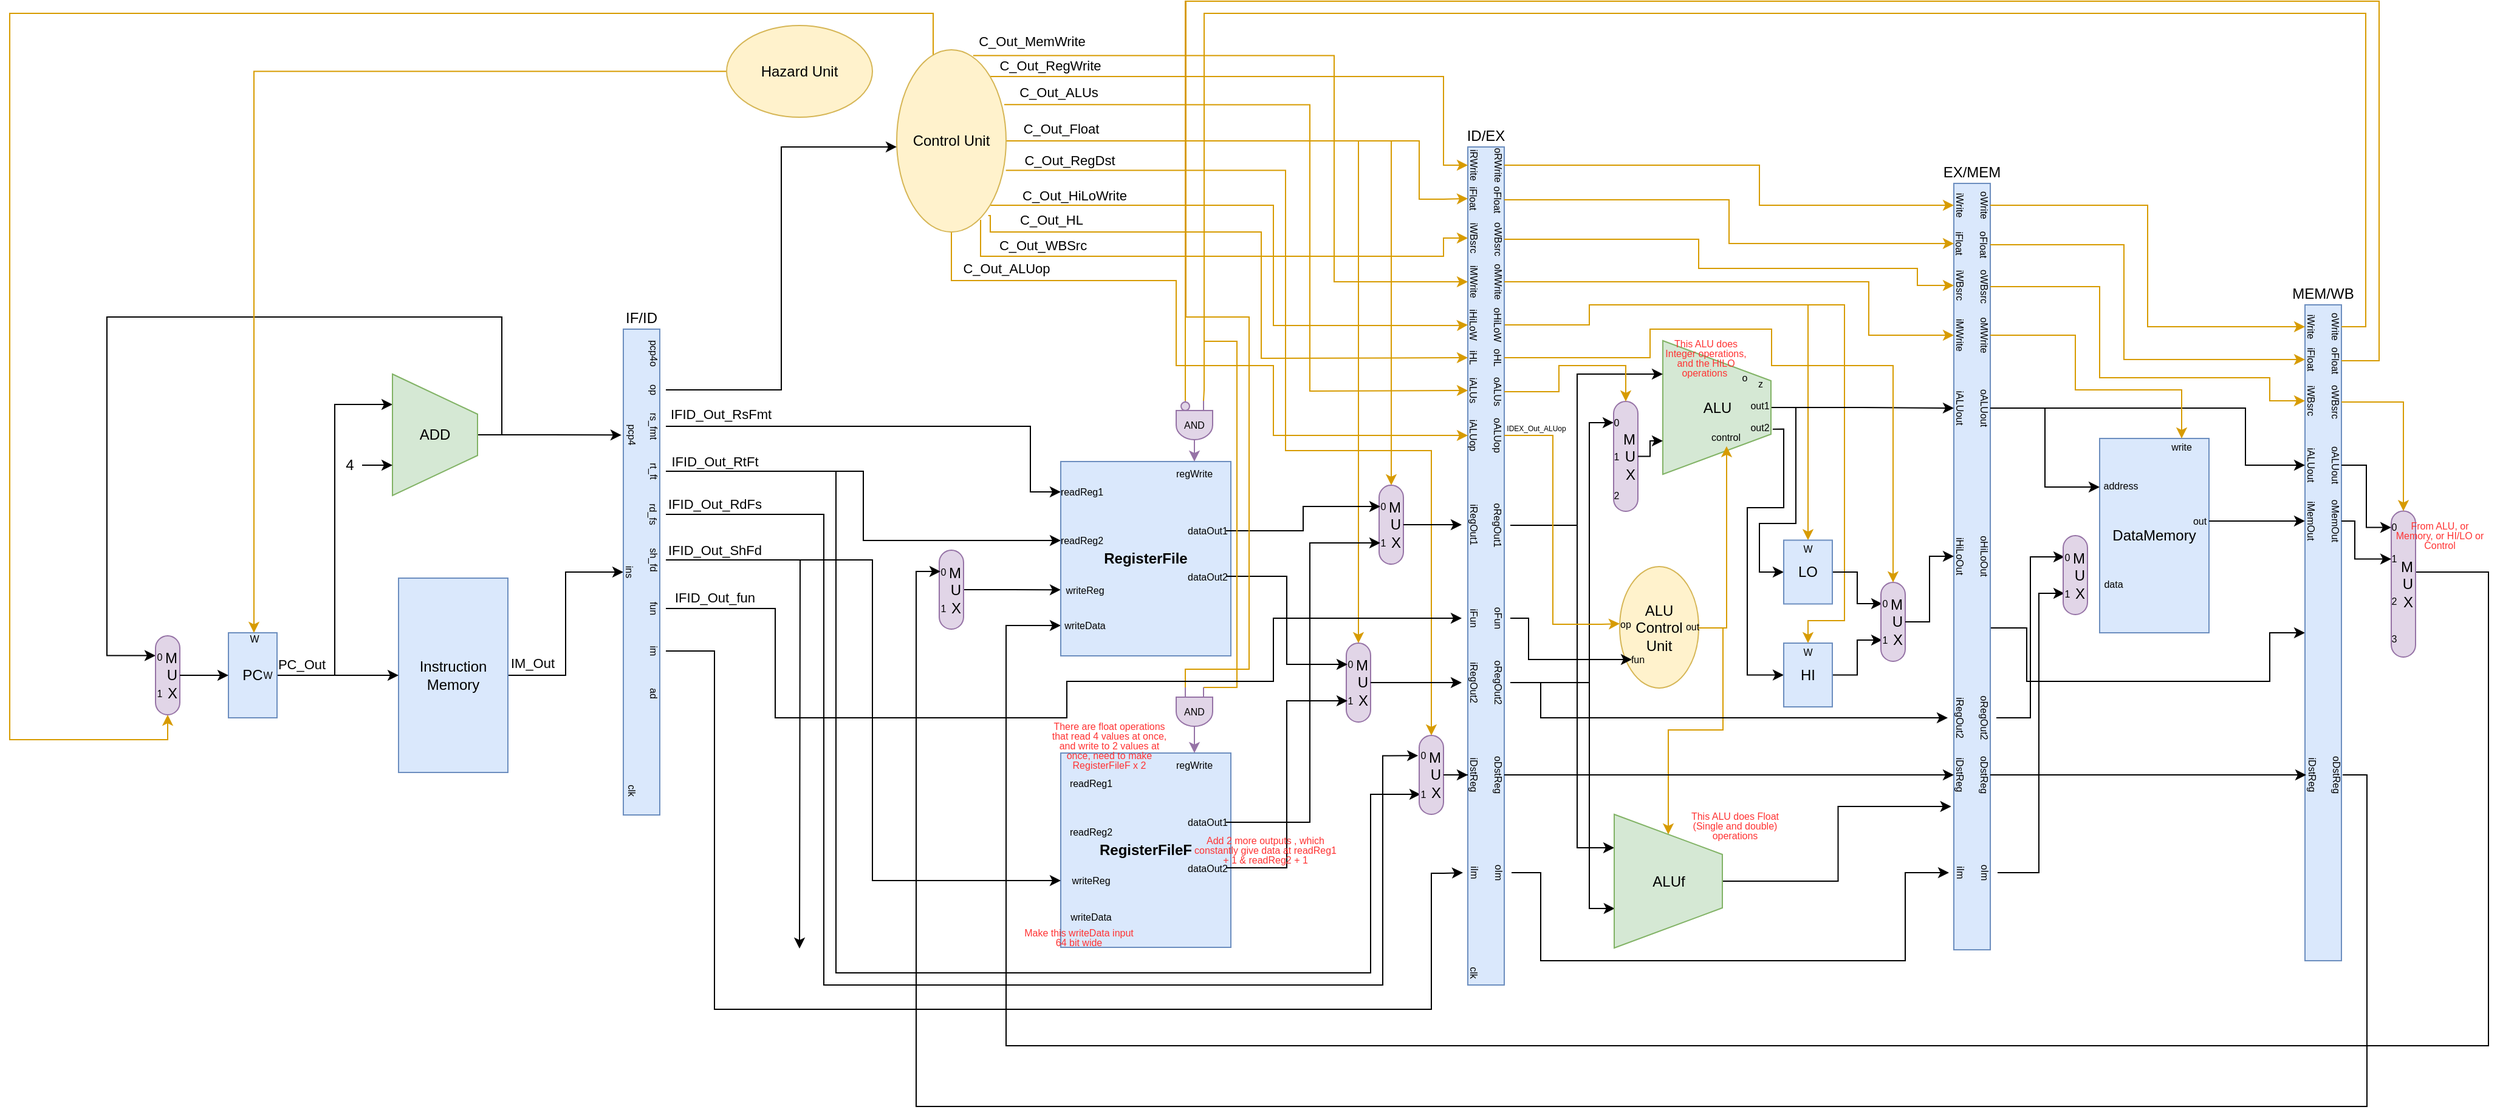 <mxfile version="13.10.6" type="github">
  <diagram id="1Coj7hrqnw014M556c4Y" name="Page-1">
    <mxGraphModel dx="2635" dy="508" grid="1" gridSize="10" guides="1" tooltips="1" connect="1" arrows="1" fold="1" page="1" pageScale="1" pageWidth="1654" pageHeight="1169" math="0" shadow="0">
      <root>
        <mxCell id="0" />
        <mxCell id="1" parent="0" />
        <mxCell id="us9dEkHbTWS69yQj29po-3" style="edgeStyle=orthogonalEdgeStyle;rounded=0;orthogonalLoop=1;jettySize=auto;html=1;exitX=1;exitY=0.5;exitDx=0;exitDy=0;entryX=0;entryY=0.5;entryDx=0;entryDy=0;" parent="1" source="-xb7NcOD5L0uCaqKyZje-2" target="-xb7NcOD5L0uCaqKyZje-5" edge="1">
          <mxGeometry relative="1" as="geometry" />
        </mxCell>
        <mxCell id="UdQSSBWhUWn_-t4LUhzr-10" value="IM_Out" style="edgeLabel;html=1;align=center;verticalAlign=middle;resizable=0;points=[];" parent="us9dEkHbTWS69yQj29po-3" vertex="1" connectable="0">
          <mxGeometry x="-0.806" y="1" relative="1" as="geometry">
            <mxPoint x="2.29" y="-9" as="offset" />
          </mxGeometry>
        </mxCell>
        <mxCell id="-xb7NcOD5L0uCaqKyZje-2" value="Instruction Memory" style="rounded=0;whiteSpace=wrap;html=1;fillColor=#dae8fc;strokeColor=#6c8ebf;fontStyle=0" parent="1" vertex="1">
          <mxGeometry x="-430" y="565" width="90" height="160" as="geometry" />
        </mxCell>
        <mxCell id="-xb7NcOD5L0uCaqKyZje-4" value="DataMemory" style="rounded=0;whiteSpace=wrap;html=1;fillColor=#dae8fc;strokeColor=#6c8ebf;fontStyle=0" parent="1" vertex="1">
          <mxGeometry x="970" y="450" width="90" height="160" as="geometry" />
        </mxCell>
        <mxCell id="-xb7NcOD5L0uCaqKyZje-6" style="edgeStyle=orthogonalEdgeStyle;rounded=0;orthogonalLoop=1;jettySize=auto;html=1;entryX=0.25;entryY=1;entryDx=0;entryDy=0;elbow=vertical;" parent="1" source="-xb7NcOD5L0uCaqKyZje-10" target="-xb7NcOD5L0uCaqKyZje-22" edge="1">
          <mxGeometry relative="1" as="geometry" />
        </mxCell>
        <mxCell id="-xb7NcOD5L0uCaqKyZje-8" style="edgeStyle=orthogonalEdgeStyle;rounded=0;orthogonalLoop=1;jettySize=auto;html=1;exitX=1;exitY=0.5;exitDx=0;exitDy=0;entryX=0;entryY=0.5;entryDx=0;entryDy=0;" parent="1" source="-xb7NcOD5L0uCaqKyZje-10" target="-xb7NcOD5L0uCaqKyZje-2" edge="1">
          <mxGeometry relative="1" as="geometry" />
        </mxCell>
        <mxCell id="UdQSSBWhUWn_-t4LUhzr-9" value="PC_Out" style="edgeLabel;html=1;align=center;verticalAlign=middle;resizable=0;points=[];" parent="-xb7NcOD5L0uCaqKyZje-8" vertex="1" connectable="0">
          <mxGeometry x="-0.36" y="-2" relative="1" as="geometry">
            <mxPoint x="-12" y="-11" as="offset" />
          </mxGeometry>
        </mxCell>
        <mxCell id="-xb7NcOD5L0uCaqKyZje-10" value="PC" style="rounded=0;whiteSpace=wrap;html=1;fillColor=#dae8fc;strokeColor=#6c8ebf;fontStyle=0" parent="1" vertex="1">
          <mxGeometry x="-570" y="610" width="40" height="70" as="geometry" />
        </mxCell>
        <mxCell id="5RM0T2oSO32OldVnWgfG-46" style="edgeStyle=orthogonalEdgeStyle;rounded=0;orthogonalLoop=1;jettySize=auto;html=1;entryX=0.5;entryY=0;entryDx=0;entryDy=0;exitX=0.5;exitY=0;exitDx=0;exitDy=0;fillColor=#ffe6cc;strokeColor=#d79b00;" parent="1" source="5RM0T2oSO32OldVnWgfG-68" target="5RM0T2oSO32OldVnWgfG-44" edge="1">
          <mxGeometry relative="1" as="geometry">
            <mxPoint x="520" y="360" as="sourcePoint" />
            <Array as="points">
              <mxPoint x="550" y="357" />
              <mxPoint x="550" y="340" />
              <mxPoint x="730" y="340" />
            </Array>
          </mxGeometry>
        </mxCell>
        <mxCell id="5RM0T2oSO32OldVnWgfG-47" style="edgeStyle=orthogonalEdgeStyle;rounded=0;orthogonalLoop=1;jettySize=auto;html=1;exitX=0.5;exitY=0;exitDx=0;exitDy=0;entryX=0.5;entryY=0;entryDx=0;entryDy=0;fillColor=#ffe6cc;strokeColor=#d79b00;" parent="1" source="5RM0T2oSO32OldVnWgfG-68" target="5RM0T2oSO32OldVnWgfG-45" edge="1">
          <mxGeometry relative="1" as="geometry">
            <Array as="points">
              <mxPoint x="550" y="357" />
              <mxPoint x="550" y="340" />
              <mxPoint x="760" y="340" />
              <mxPoint x="760" y="600" />
              <mxPoint x="730" y="600" />
            </Array>
          </mxGeometry>
        </mxCell>
        <mxCell id="-xb7NcOD5L0uCaqKyZje-14" value="ID/EX" style="rounded=0;whiteSpace=wrap;html=1;fillColor=#dae8fc;strokeColor=#6c8ebf;labelPosition=center;verticalLabelPosition=top;align=center;verticalAlign=bottom;" parent="1" vertex="1">
          <mxGeometry x="450" y="210" width="30" height="690" as="geometry" />
        </mxCell>
        <mxCell id="5RM0T2oSO32OldVnWgfG-57" style="edgeStyle=orthogonalEdgeStyle;rounded=0;orthogonalLoop=1;jettySize=auto;html=1;exitX=1;exitY=0.5;exitDx=0;exitDy=0;entryX=0;entryY=0.5;entryDx=0;entryDy=0;" parent="1" source="-xb7NcOD5L0uCaqKyZje-15" target="-xb7NcOD5L0uCaqKyZje-16" edge="1">
          <mxGeometry relative="1" as="geometry">
            <Array as="points">
              <mxPoint x="880" y="606" />
              <mxPoint x="910" y="606" />
              <mxPoint x="910" y="650" />
              <mxPoint x="1110" y="650" />
              <mxPoint x="1110" y="610" />
            </Array>
          </mxGeometry>
        </mxCell>
        <mxCell id="5RM0T2oSO32OldVnWgfG-59" style="edgeStyle=orthogonalEdgeStyle;rounded=0;orthogonalLoop=1;jettySize=auto;html=1;entryX=0;entryY=0.5;entryDx=0;entryDy=0;exitX=0.5;exitY=0;exitDx=0;exitDy=0;" parent="1" source="oF9lLIQW0FTvhI-cDVjQ-22" target="oF9lLIQW0FTvhI-cDVjQ-40" edge="1">
          <mxGeometry relative="1" as="geometry">
            <mxPoint x="1130" y="739" as="targetPoint" />
            <mxPoint x="900" y="700" as="sourcePoint" />
          </mxGeometry>
        </mxCell>
        <mxCell id="-xb7NcOD5L0uCaqKyZje-15" value="EX/MEM" style="rounded=0;whiteSpace=wrap;html=1;fillColor=#dae8fc;strokeColor=#6c8ebf;labelPosition=center;verticalLabelPosition=top;align=center;verticalAlign=bottom;" parent="1" vertex="1">
          <mxGeometry x="850" y="240" width="30" height="631" as="geometry" />
        </mxCell>
        <mxCell id="r-bnwNqpop4WOyYugfee-21" style="edgeStyle=orthogonalEdgeStyle;rounded=0;orthogonalLoop=1;jettySize=auto;html=1;entryX=0;entryY=0.5;entryDx=0;entryDy=0;" parent="1" target="r-bnwNqpop4WOyYugfee-8" edge="1">
          <mxGeometry relative="1" as="geometry">
            <Array as="points">
              <mxPoint x="1290" y="560" />
              <mxPoint x="1290" y="950" />
              <mxPoint x="70" y="950" />
              <mxPoint x="70" y="604" />
            </Array>
            <mxPoint x="1220" y="560" as="sourcePoint" />
            <mxPoint x="100" y="604" as="targetPoint" />
          </mxGeometry>
        </mxCell>
        <mxCell id="-xb7NcOD5L0uCaqKyZje-16" value="MEM/WB" style="rounded=0;whiteSpace=wrap;html=1;fillColor=#dae8fc;strokeColor=#6c8ebf;labelPosition=center;verticalLabelPosition=top;align=center;verticalAlign=bottom;" parent="1" vertex="1">
          <mxGeometry x="1139" y="340" width="30" height="540" as="geometry" />
        </mxCell>
        <mxCell id="5RM0T2oSO32OldVnWgfG-43" style="edgeStyle=orthogonalEdgeStyle;rounded=0;orthogonalLoop=1;jettySize=auto;html=1;exitX=0.5;exitY=0;exitDx=0;exitDy=0;entryX=0.5;entryY=1;entryDx=0;entryDy=0;" parent="1" source="-xb7NcOD5L0uCaqKyZje-17" target="5RM0T2oSO32OldVnWgfG-130" edge="1">
          <mxGeometry relative="1" as="geometry">
            <mxPoint x="820" y="426" as="targetPoint" />
            <Array as="points">
              <mxPoint x="775" y="425" />
              <mxPoint x="850" y="425" />
            </Array>
          </mxGeometry>
        </mxCell>
        <mxCell id="1An8-dVxAj5wuO4FVtgB-13" style="edgeStyle=orthogonalEdgeStyle;rounded=0;sketch=0;orthogonalLoop=1;jettySize=auto;html=1;entryX=0;entryY=0.5;entryDx=0;entryDy=0;shadow=0;strokeWidth=1;fontColor=#FF3333;exitX=0.662;exitY=-0.016;exitDx=0;exitDy=0;exitPerimeter=0;" parent="1" source="-xb7NcOD5L0uCaqKyZje-17" target="5RM0T2oSO32OldVnWgfG-24" edge="1">
          <mxGeometry relative="1" as="geometry">
            <Array as="points">
              <mxPoint x="710" y="442" />
              <mxPoint x="710" y="507" />
              <mxPoint x="680" y="507" />
              <mxPoint x="680" y="645" />
            </Array>
          </mxGeometry>
        </mxCell>
        <mxCell id="1An8-dVxAj5wuO4FVtgB-14" style="edgeStyle=orthogonalEdgeStyle;rounded=0;sketch=0;orthogonalLoop=1;jettySize=auto;html=1;exitX=0.5;exitY=0;exitDx=0;exitDy=0;entryX=0;entryY=0.5;entryDx=0;entryDy=0;shadow=0;strokeWidth=1;fontColor=#FF3333;" parent="1" source="-xb7NcOD5L0uCaqKyZje-17" target="5RM0T2oSO32OldVnWgfG-23" edge="1">
          <mxGeometry relative="1" as="geometry">
            <Array as="points">
              <mxPoint x="720" y="425" />
              <mxPoint x="720" y="520" />
              <mxPoint x="690" y="520" />
              <mxPoint x="690" y="560" />
            </Array>
          </mxGeometry>
        </mxCell>
        <object label="ALU" id="-xb7NcOD5L0uCaqKyZje-17">
          <mxCell style="shape=trapezoid;perimeter=trapezoidPerimeter;whiteSpace=wrap;html=1;fixedSize=1;fillColor=#d5e8d4;rotation=90;strokeColor=#82b366;size=33;sketch=0;rounded=0;shadow=0;horizontal=0;" parent="1" vertex="1">
            <mxGeometry x="600" y="380" width="110" height="89" as="geometry" />
          </mxCell>
        </object>
        <mxCell id="TF0Btvxv8Lc0LlPEWRUl-1" style="edgeStyle=orthogonalEdgeStyle;rounded=0;orthogonalLoop=1;jettySize=auto;html=1;exitX=1;exitY=0.5;exitDx=0;exitDy=0;entryX=0.5;entryY=1;entryDx=0;entryDy=0;fillColor=#ffe6cc;strokeColor=#d79b00;" parent="1" source="-xb7NcOD5L0uCaqKyZje-18" target="us9dEkHbTWS69yQj29po-21" edge="1">
          <mxGeometry relative="1" as="geometry">
            <Array as="points">
              <mxPoint x="10" y="205" />
              <mxPoint x="10" y="100" />
              <mxPoint x="-750" y="100" />
              <mxPoint x="-750" y="698" />
              <mxPoint x="-620" y="698" />
            </Array>
          </mxGeometry>
        </mxCell>
        <mxCell id="r-bnwNqpop4WOyYugfee-33" style="edgeStyle=orthogonalEdgeStyle;rounded=0;orthogonalLoop=1;jettySize=auto;html=1;exitX=1;exitY=0.5;exitDx=0;exitDy=0;entryX=0.5;entryY=0;entryDx=0;entryDy=0;fillColor=#ffe6cc;strokeColor=#d79b00;shadow=0;sketch=0;strokeWidth=1;" parent="1" source="-xb7NcOD5L0uCaqKyZje-18" target="5RM0T2oSO32OldVnWgfG-5" edge="1">
          <mxGeometry relative="1" as="geometry" />
        </mxCell>
        <mxCell id="tau92xl9j5htaRel-WVo-12" style="edgeStyle=orthogonalEdgeStyle;rounded=0;orthogonalLoop=1;jettySize=auto;html=1;exitX=1;exitY=0.5;exitDx=0;exitDy=0;entryX=0.5;entryY=0;entryDx=0;entryDy=0;fillColor=#ffe6cc;strokeColor=#d79b00;" parent="1" source="-xb7NcOD5L0uCaqKyZje-18" target="5RM0T2oSO32OldVnWgfG-9" edge="1">
          <mxGeometry relative="1" as="geometry" />
        </mxCell>
        <mxCell id="tau92xl9j5htaRel-WVo-16" value="C_Out_Float" style="edgeLabel;html=1;align=center;verticalAlign=middle;resizable=0;points=[];" parent="tau92xl9j5htaRel-WVo-12" vertex="1" connectable="0">
          <mxGeometry x="-0.905" y="-5" relative="1" as="geometry">
            <mxPoint x="11.74" y="-15" as="offset" />
          </mxGeometry>
        </mxCell>
        <mxCell id="5RM0T2oSO32OldVnWgfG-65" style="edgeStyle=orthogonalEdgeStyle;rounded=0;orthogonalLoop=1;jettySize=auto;html=1;exitX=1;exitY=0;exitDx=0;exitDy=0;fillColor=#ffe6cc;strokeColor=#d79b00;entryX=0.5;entryY=1;entryDx=0;entryDy=0;" parent="1" source="-xb7NcOD5L0uCaqKyZje-18" target="5RM0T2oSO32OldVnWgfG-76" edge="1">
          <mxGeometry relative="1" as="geometry">
            <mxPoint x="430" y="310" as="targetPoint" />
            <Array as="points">
              <mxPoint x="430" y="152" />
              <mxPoint x="430" y="225" />
            </Array>
          </mxGeometry>
        </mxCell>
        <mxCell id="5RM0T2oSO32OldVnWgfG-66" value="C_Out_HiLoWrite" style="edgeLabel;html=1;align=center;verticalAlign=middle;resizable=0;points=[];" parent="5RM0T2oSO32OldVnWgfG-65" vertex="1" connectable="0">
          <mxGeometry x="-0.466" y="-2" relative="1" as="geometry">
            <mxPoint x="-55.99" y="95.97" as="offset" />
          </mxGeometry>
        </mxCell>
        <mxCell id="5RM0T2oSO32OldVnWgfG-69" style="edgeStyle=orthogonalEdgeStyle;rounded=0;orthogonalLoop=1;jettySize=auto;html=1;exitX=1;exitY=0.5;exitDx=0;exitDy=0;fillColor=#ffe6cc;strokeColor=#d79b00;entryX=0.5;entryY=1;entryDx=0;entryDy=0;" parent="1" source="-xb7NcOD5L0uCaqKyZje-18" target="5RM0T2oSO32OldVnWgfG-70" edge="1">
          <mxGeometry relative="1" as="geometry">
            <Array as="points">
              <mxPoint x="410" y="205" />
              <mxPoint x="410" y="253" />
              <mxPoint x="430" y="253" />
            </Array>
          </mxGeometry>
        </mxCell>
        <mxCell id="5RM0T2oSO32OldVnWgfG-74" style="edgeStyle=orthogonalEdgeStyle;rounded=0;orthogonalLoop=1;jettySize=auto;html=1;exitX=1;exitY=1;exitDx=0;exitDy=0;fillColor=#ffe6cc;strokeColor=#d79b00;entryX=0.5;entryY=1;entryDx=0;entryDy=0;" parent="1" source="-xb7NcOD5L0uCaqKyZje-18" target="5RM0T2oSO32OldVnWgfG-67" edge="1">
          <mxGeometry relative="1" as="geometry">
            <mxPoint x="430" y="375" as="targetPoint" />
            <Array as="points">
              <mxPoint x="290" y="258" />
              <mxPoint x="290" y="357" />
              <mxPoint x="440" y="357" />
            </Array>
          </mxGeometry>
        </mxCell>
        <mxCell id="5RM0T2oSO32OldVnWgfG-75" value="C_Out_RegWrite" style="edgeLabel;html=1;align=center;verticalAlign=middle;resizable=0;points=[];" parent="5RM0T2oSO32OldVnWgfG-74" vertex="1" connectable="0">
          <mxGeometry x="-0.883" y="1" relative="1" as="geometry">
            <mxPoint x="20.03" y="-113.96" as="offset" />
          </mxGeometry>
        </mxCell>
        <mxCell id="5RM0T2oSO32OldVnWgfG-88" style="edgeStyle=orthogonalEdgeStyle;rounded=0;orthogonalLoop=1;jettySize=auto;html=1;exitX=0.5;exitY=1;exitDx=0;exitDy=0;fillColor=#ffe6cc;strokeColor=#d79b00;entryX=0.5;entryY=1;entryDx=0;entryDy=0;" parent="1" source="-xb7NcOD5L0uCaqKyZje-18" target="5RM0T2oSO32OldVnWgfG-89" edge="1">
          <mxGeometry relative="1" as="geometry">
            <mxPoint x="440" y="870" as="targetPoint" />
            <Array as="points">
              <mxPoint x="25" y="320" />
              <mxPoint x="210" y="320" />
              <mxPoint x="210" y="390" />
              <mxPoint x="290" y="390" />
              <mxPoint x="290" y="448" />
            </Array>
          </mxGeometry>
        </mxCell>
        <mxCell id="5RM0T2oSO32OldVnWgfG-120" style="edgeStyle=orthogonalEdgeStyle;rounded=0;orthogonalLoop=1;jettySize=auto;html=1;exitX=0.998;exitY=0.662;exitDx=0;exitDy=0;entryX=0.5;entryY=0;entryDx=0;entryDy=0;endArrow=classic;endFill=1;strokeWidth=1;exitPerimeter=0;fillColor=#ffe6cc;strokeColor=#d79b00;" parent="1" source="-xb7NcOD5L0uCaqKyZje-18" target="UdQSSBWhUWn_-t4LUhzr-24" edge="1">
          <mxGeometry relative="1" as="geometry">
            <Array as="points">
              <mxPoint x="300" y="229" />
              <mxPoint x="300" y="460" />
              <mxPoint x="420" y="460" />
            </Array>
          </mxGeometry>
        </mxCell>
        <mxCell id="5RM0T2oSO32OldVnWgfG-126" style="edgeStyle=orthogonalEdgeStyle;rounded=0;orthogonalLoop=1;jettySize=auto;html=1;exitX=0.983;exitY=0.301;exitDx=0;exitDy=0;endArrow=classic;endFill=1;strokeWidth=1;exitPerimeter=0;fillColor=#ffe6cc;strokeColor=#d79b00;" parent="1" source="-xb7NcOD5L0uCaqKyZje-18" target="5RM0T2oSO32OldVnWgfG-124" edge="1">
          <mxGeometry relative="1" as="geometry">
            <Array as="points">
              <mxPoint x="320" y="175" />
              <mxPoint x="320" y="411" />
            </Array>
          </mxGeometry>
        </mxCell>
        <mxCell id="5RM0T2oSO32OldVnWgfG-184" style="edgeStyle=orthogonalEdgeStyle;rounded=0;orthogonalLoop=1;jettySize=auto;html=1;exitX=0.767;exitY=0.933;exitDx=0;exitDy=0;entryX=0.5;entryY=1;entryDx=0;entryDy=0;endArrow=classic;endFill=1;strokeWidth=1;exitPerimeter=0;fillColor=#ffe6cc;strokeColor=#d79b00;" parent="1" source="-xb7NcOD5L0uCaqKyZje-18" target="5RM0T2oSO32OldVnWgfG-182" edge="1">
          <mxGeometry relative="1" as="geometry">
            <Array as="points">
              <mxPoint x="49" y="300" />
              <mxPoint x="430" y="300" />
              <mxPoint x="430" y="285" />
            </Array>
          </mxGeometry>
        </mxCell>
        <mxCell id="UdQSSBWhUWn_-t4LUhzr-19" style="edgeStyle=orthogonalEdgeStyle;rounded=0;orthogonalLoop=1;jettySize=auto;html=1;exitX=0.837;exitY=0.91;exitDx=0;exitDy=0;exitPerimeter=0;fillColor=#ffe6cc;strokeColor=#d79b00;" parent="1" source="-xb7NcOD5L0uCaqKyZje-18" target="UdQSSBWhUWn_-t4LUhzr-18" edge="1">
          <mxGeometry relative="1" as="geometry">
            <Array as="points">
              <mxPoint x="57" y="267" />
              <mxPoint x="57" y="280" />
              <mxPoint x="280" y="280" />
              <mxPoint x="280" y="384" />
            </Array>
          </mxGeometry>
        </mxCell>
        <mxCell id="UdQSSBWhUWn_-t4LUhzr-20" value="C_Out_HL" style="edgeLabel;html=1;align=center;verticalAlign=middle;resizable=0;points=[];" parent="UdQSSBWhUWn_-t4LUhzr-19" vertex="1" connectable="0">
          <mxGeometry x="-0.55" y="2" relative="1" as="geometry">
            <mxPoint x="-49.85" y="-8" as="offset" />
          </mxGeometry>
        </mxCell>
        <mxCell id="1An8-dVxAj5wuO4FVtgB-3" style="edgeStyle=orthogonalEdgeStyle;rounded=0;sketch=0;orthogonalLoop=1;jettySize=auto;html=1;exitX=0.699;exitY=0.032;exitDx=0;exitDy=0;shadow=0;strokeColor=#d79b00;strokeWidth=1;fontColor=#FF3333;fillColor=#ffe6cc;exitPerimeter=0;entryX=0.5;entryY=1;entryDx=0;entryDy=0;" parent="1" source="-xb7NcOD5L0uCaqKyZje-18" target="1An8-dVxAj5wuO4FVtgB-4" edge="1">
          <mxGeometry relative="1" as="geometry">
            <mxPoint x="430" y="330" as="targetPoint" />
            <Array as="points">
              <mxPoint x="340" y="135" />
              <mxPoint x="340" y="321" />
            </Array>
          </mxGeometry>
        </mxCell>
        <mxCell id="-xb7NcOD5L0uCaqKyZje-18" value="Control Unit" style="ellipse;whiteSpace=wrap;html=1;rounded=0;shadow=0;sketch=0;fillColor=#fff2cc;strokeColor=#d6b656;" parent="1" vertex="1">
          <mxGeometry x="-20" y="130" width="90" height="150" as="geometry" />
        </mxCell>
        <mxCell id="r-bnwNqpop4WOyYugfee-3" style="edgeStyle=orthogonalEdgeStyle;rounded=0;orthogonalLoop=1;jettySize=auto;html=1;exitX=1;exitY=0.5;exitDx=0;exitDy=0;fillColor=#ffe6cc;strokeColor=#d79b00;" parent="1" source="oF9lLIQW0FTvhI-cDVjQ-46" target="XclTsEHDIJcnU-lID_Dk-5" edge="1">
          <mxGeometry relative="1" as="geometry">
            <Array as="points">
              <mxPoint x="640" y="606" />
              <mxPoint x="663" y="606" />
            </Array>
          </mxGeometry>
        </mxCell>
        <mxCell id="5RM0T2oSO32OldVnWgfG-35" style="edgeStyle=orthogonalEdgeStyle;rounded=0;orthogonalLoop=1;jettySize=auto;html=1;exitX=1;exitY=0.5;exitDx=0;exitDy=0;fillColor=#ffe6cc;strokeColor=#d79b00;" parent="1" source="oF9lLIQW0FTvhI-cDVjQ-46" target="5RM0T2oSO32OldVnWgfG-34" edge="1">
          <mxGeometry relative="1" as="geometry">
            <Array as="points">
              <mxPoint x="660" y="606" />
              <mxPoint x="660" y="690" />
              <mxPoint x="615" y="690" />
            </Array>
          </mxGeometry>
        </mxCell>
        <mxCell id="-xb7NcOD5L0uCaqKyZje-19" value="ALU Control Unit" style="ellipse;whiteSpace=wrap;html=1;rounded=0;shadow=0;sketch=0;fillColor=#fff2cc;strokeColor=#d6b656;" parent="1" vertex="1">
          <mxGeometry x="575" y="555.5" width="65" height="100" as="geometry" />
        </mxCell>
        <mxCell id="-xb7NcOD5L0uCaqKyZje-20" style="edgeStyle=orthogonalEdgeStyle;rounded=0;orthogonalLoop=1;jettySize=auto;html=1;exitX=0.5;exitY=0;exitDx=0;exitDy=0;entryX=-0.052;entryY=0.218;entryDx=0;entryDy=0;entryPerimeter=0;jumpStyle=none;" parent="1" source="-xb7NcOD5L0uCaqKyZje-22" target="-xb7NcOD5L0uCaqKyZje-5" edge="1">
          <mxGeometry relative="1" as="geometry" />
        </mxCell>
        <mxCell id="us9dEkHbTWS69yQj29po-24" style="edgeStyle=orthogonalEdgeStyle;rounded=0;jumpStyle=sharp;orthogonalLoop=1;jettySize=auto;html=1;exitX=0.5;exitY=0;exitDx=0;exitDy=0;entryX=0;entryY=0.25;entryDx=0;entryDy=0;startArrow=none;startFill=0;fontSize=8;" parent="1" source="-xb7NcOD5L0uCaqKyZje-22" target="us9dEkHbTWS69yQj29po-21" edge="1">
          <mxGeometry relative="1" as="geometry">
            <Array as="points">
              <mxPoint x="-345" y="447" />
              <mxPoint x="-345" y="350" />
              <mxPoint x="-670" y="350" />
              <mxPoint x="-670" y="629" />
            </Array>
          </mxGeometry>
        </mxCell>
        <object label="ADD" id="-xb7NcOD5L0uCaqKyZje-22">
          <mxCell style="shape=trapezoid;perimeter=trapezoidPerimeter;whiteSpace=wrap;html=1;fixedSize=1;fillColor=#d5e8d4;rotation=90;strokeColor=#82b366;size=33;sketch=0;rounded=0;shadow=0;horizontal=0;" parent="1" vertex="1">
            <mxGeometry x="-450" y="412" width="100" height="70" as="geometry" />
          </mxCell>
        </object>
        <mxCell id="-xb7NcOD5L0uCaqKyZje-23" style="edgeStyle=orthogonalEdgeStyle;rounded=0;orthogonalLoop=1;jettySize=auto;html=1;entryX=0.75;entryY=1;entryDx=0;entryDy=0;" parent="1" source="-xb7NcOD5L0uCaqKyZje-24" target="-xb7NcOD5L0uCaqKyZje-22" edge="1">
          <mxGeometry relative="1" as="geometry" />
        </mxCell>
        <mxCell id="-xb7NcOD5L0uCaqKyZje-24" value="4" style="text;html=1;strokeColor=none;fillColor=none;align=center;verticalAlign=middle;whiteSpace=wrap;rounded=0;shadow=0;sketch=0;" parent="1" vertex="1">
          <mxGeometry x="-480" y="462" width="20" height="20" as="geometry" />
        </mxCell>
        <mxCell id="us9dEkHbTWS69yQj29po-15" style="edgeStyle=orthogonalEdgeStyle;rounded=0;orthogonalLoop=1;jettySize=auto;html=1;exitX=1;exitY=0.5;exitDx=0;exitDy=0;entryX=0;entryY=0.66;entryDx=0;entryDy=0;entryPerimeter=0;" parent="1" source="us9dEkHbTWS69yQj29po-8" target="-xb7NcOD5L0uCaqKyZje-3" edge="1">
          <mxGeometry relative="1" as="geometry">
            <mxPoint x="85.61" y="600" as="targetPoint" />
          </mxGeometry>
        </mxCell>
        <mxCell id="us9dEkHbTWS69yQj29po-19" value="" style="group" parent="1" vertex="1" connectable="0">
          <mxGeometry x="15" y="542" width="20" height="65" as="geometry" />
        </mxCell>
        <mxCell id="us9dEkHbTWS69yQj29po-8" value="M&lt;br&gt;U&lt;br&gt;X" style="rounded=1;whiteSpace=wrap;html=1;arcSize=50;imageAspect=1;rotation=0;perimeterSpacing=0;fillColor=#e1d5e7;strokeColor=#9673a6;align=right;" parent="us9dEkHbTWS69yQj29po-19" vertex="1">
          <mxGeometry width="20" height="65" as="geometry" />
        </mxCell>
        <mxCell id="us9dEkHbTWS69yQj29po-16" value="&lt;p style=&quot;line-height: 100%; font-size: 8px;&quot;&gt;&lt;font style=&quot;font-size: 8px;&quot;&gt;0&lt;/font&gt;&lt;/p&gt;" style="text;html=1;strokeColor=none;fillColor=none;align=center;verticalAlign=middle;whiteSpace=wrap;rounded=0;fontSize=8;" parent="us9dEkHbTWS69yQj29po-19" vertex="1">
          <mxGeometry x="1" y="12.5" width="5" height="10" as="geometry" />
        </mxCell>
        <mxCell id="us9dEkHbTWS69yQj29po-18" value="&lt;p style=&quot;line-height: 100%; font-size: 8px;&quot;&gt;&lt;font style=&quot;font-size: 8px;&quot;&gt;1&lt;/font&gt;&lt;/p&gt;" style="text;html=1;strokeColor=none;fillColor=none;align=center;verticalAlign=middle;whiteSpace=wrap;rounded=0;fontSize=8;" parent="us9dEkHbTWS69yQj29po-19" vertex="1">
          <mxGeometry x="1" y="42.5" width="5" height="10" as="geometry" />
        </mxCell>
        <mxCell id="us9dEkHbTWS69yQj29po-20" value="" style="group" parent="1" vertex="1" connectable="0">
          <mxGeometry x="-630" y="612.5" width="20" height="65" as="geometry" />
        </mxCell>
        <mxCell id="us9dEkHbTWS69yQj29po-21" value="M&lt;br&gt;U&lt;br&gt;X" style="rounded=1;whiteSpace=wrap;html=1;arcSize=50;imageAspect=1;rotation=0;perimeterSpacing=0;fillColor=#e1d5e7;strokeColor=#9673a6;align=right;" parent="us9dEkHbTWS69yQj29po-20" vertex="1">
          <mxGeometry width="20" height="65" as="geometry" />
        </mxCell>
        <mxCell id="us9dEkHbTWS69yQj29po-22" value="&lt;p style=&quot;line-height: 100%; font-size: 8px;&quot;&gt;&lt;font style=&quot;font-size: 8px;&quot;&gt;0&lt;/font&gt;&lt;/p&gt;" style="text;html=1;strokeColor=none;fillColor=none;align=center;verticalAlign=middle;whiteSpace=wrap;rounded=0;fontSize=8;" parent="us9dEkHbTWS69yQj29po-20" vertex="1">
          <mxGeometry x="1" y="12.5" width="5" height="10" as="geometry" />
        </mxCell>
        <mxCell id="us9dEkHbTWS69yQj29po-23" value="&lt;p style=&quot;line-height: 100%; font-size: 8px;&quot;&gt;&lt;font style=&quot;font-size: 8px;&quot;&gt;1&lt;/font&gt;&lt;/p&gt;" style="text;html=1;strokeColor=none;fillColor=none;align=center;verticalAlign=middle;whiteSpace=wrap;rounded=0;fontSize=8;" parent="us9dEkHbTWS69yQj29po-20" vertex="1">
          <mxGeometry x="1" y="42.5" width="5" height="10" as="geometry" />
        </mxCell>
        <mxCell id="us9dEkHbTWS69yQj29po-26" style="edgeStyle=orthogonalEdgeStyle;rounded=0;jumpStyle=sharp;orthogonalLoop=1;jettySize=auto;html=1;exitX=1;exitY=0.5;exitDx=0;exitDy=0;entryX=0;entryY=0.5;entryDx=0;entryDy=0;startArrow=none;startFill=0;fontSize=8;" parent="1" source="us9dEkHbTWS69yQj29po-21" target="-xb7NcOD5L0uCaqKyZje-10" edge="1">
          <mxGeometry relative="1" as="geometry" />
        </mxCell>
        <mxCell id="r-bnwNqpop4WOyYugfee-34" value="" style="group;glass=0;rounded=0;" parent="1" vertex="1" connectable="0">
          <mxGeometry x="110" y="469" width="145" height="160" as="geometry" />
        </mxCell>
        <mxCell id="-xb7NcOD5L0uCaqKyZje-3" value="&lt;b&gt;RegisterFile&lt;/b&gt;" style="rounded=0;whiteSpace=wrap;html=1;fillColor=#dae8fc;strokeColor=#6c8ebf;fontStyle=0" parent="r-bnwNqpop4WOyYugfee-34" vertex="1">
          <mxGeometry x="5" width="140" height="160" as="geometry" />
        </mxCell>
        <mxCell id="TF0Btvxv8Lc0LlPEWRUl-5" value="readReg1" style="text;html=1;strokeColor=none;fillColor=none;align=center;verticalAlign=middle;whiteSpace=wrap;rounded=0;fontSize=8;" parent="r-bnwNqpop4WOyYugfee-34" vertex="1">
          <mxGeometry x="5" y="15" width="35" height="20" as="geometry" />
        </mxCell>
        <mxCell id="TF0Btvxv8Lc0LlPEWRUl-6" value="readReg2" style="text;html=1;strokeColor=none;fillColor=none;align=center;verticalAlign=middle;whiteSpace=wrap;rounded=0;fontSize=8;" parent="r-bnwNqpop4WOyYugfee-34" vertex="1">
          <mxGeometry x="5" y="55" width="35" height="20" as="geometry" />
        </mxCell>
        <mxCell id="TF0Btvxv8Lc0LlPEWRUl-7" value="writeReg" style="text;html=1;strokeColor=none;fillColor=none;align=center;verticalAlign=middle;whiteSpace=wrap;rounded=0;fontSize=8;" parent="r-bnwNqpop4WOyYugfee-34" vertex="1">
          <mxGeometry x="5" y="96" width="40" height="20" as="geometry" />
        </mxCell>
        <mxCell id="r-bnwNqpop4WOyYugfee-4" value="dataOut1" style="text;html=1;strokeColor=none;fillColor=none;align=center;verticalAlign=middle;whiteSpace=wrap;rounded=0;fontSize=8;" parent="r-bnwNqpop4WOyYugfee-34" vertex="1">
          <mxGeometry x="111" y="47" width="30" height="20" as="geometry" />
        </mxCell>
        <mxCell id="r-bnwNqpop4WOyYugfee-5" value="dataOut2" style="text;html=1;strokeColor=none;fillColor=none;align=center;verticalAlign=middle;whiteSpace=wrap;rounded=0;fontSize=8;" parent="r-bnwNqpop4WOyYugfee-34" vertex="1">
          <mxGeometry x="111" y="84.5" width="30" height="20" as="geometry" />
        </mxCell>
        <mxCell id="r-bnwNqpop4WOyYugfee-7" value="regWrite" style="text;html=1;strokeColor=none;fillColor=none;align=center;verticalAlign=middle;whiteSpace=wrap;rounded=0;fontSize=8;" parent="r-bnwNqpop4WOyYugfee-34" vertex="1">
          <mxGeometry x="100" width="30" height="20" as="geometry" />
        </mxCell>
        <mxCell id="r-bnwNqpop4WOyYugfee-8" value="writeData" style="text;html=1;strokeColor=none;fillColor=none;align=center;verticalAlign=middle;whiteSpace=wrap;rounded=0;fontSize=8;" parent="r-bnwNqpop4WOyYugfee-34" vertex="1">
          <mxGeometry x="5" y="125" width="40" height="20" as="geometry" />
        </mxCell>
        <mxCell id="tau92xl9j5htaRel-WVo-2" value="" style="group;glass=0;rounded=0;" parent="1" vertex="1" connectable="0">
          <mxGeometry x="110" y="709" width="145" height="163" as="geometry" />
        </mxCell>
        <mxCell id="tau92xl9j5htaRel-WVo-3" value="&lt;b&gt;RegisterFileF&lt;/b&gt;" style="rounded=0;whiteSpace=wrap;html=1;fillColor=#dae8fc;strokeColor=#6c8ebf;fontStyle=0" parent="tau92xl9j5htaRel-WVo-2" vertex="1">
          <mxGeometry x="5" width="140" height="160" as="geometry" />
        </mxCell>
        <mxCell id="tau92xl9j5htaRel-WVo-4" value="readReg1" style="text;html=1;strokeColor=none;fillColor=none;align=center;verticalAlign=middle;whiteSpace=wrap;rounded=0;fontSize=8;" parent="tau92xl9j5htaRel-WVo-2" vertex="1">
          <mxGeometry x="15" y="15" width="30" height="20" as="geometry" />
        </mxCell>
        <mxCell id="tau92xl9j5htaRel-WVo-5" value="readReg2" style="text;html=1;strokeColor=none;fillColor=none;align=center;verticalAlign=middle;whiteSpace=wrap;rounded=0;fontSize=8;" parent="tau92xl9j5htaRel-WVo-2" vertex="1">
          <mxGeometry x="15" y="55" width="30" height="20" as="geometry" />
        </mxCell>
        <mxCell id="tau92xl9j5htaRel-WVo-6" value="writeReg" style="text;html=1;strokeColor=none;fillColor=none;align=center;verticalAlign=middle;whiteSpace=wrap;rounded=0;fontSize=8;" parent="tau92xl9j5htaRel-WVo-2" vertex="1">
          <mxGeometry x="5" y="95" width="50" height="20" as="geometry" />
        </mxCell>
        <mxCell id="tau92xl9j5htaRel-WVo-7" value="dataOut1" style="text;html=1;strokeColor=none;fillColor=none;align=center;verticalAlign=middle;whiteSpace=wrap;rounded=0;fontSize=8;" parent="tau92xl9j5htaRel-WVo-2" vertex="1">
          <mxGeometry x="111" y="47" width="30" height="20" as="geometry" />
        </mxCell>
        <mxCell id="tau92xl9j5htaRel-WVo-8" value="dataOut2" style="text;html=1;strokeColor=none;fillColor=none;align=center;verticalAlign=middle;whiteSpace=wrap;rounded=0;fontSize=8;" parent="tau92xl9j5htaRel-WVo-2" vertex="1">
          <mxGeometry x="111" y="84.5" width="30" height="20" as="geometry" />
        </mxCell>
        <mxCell id="tau92xl9j5htaRel-WVo-9" value="regWrite" style="text;html=1;strokeColor=none;fillColor=none;align=center;verticalAlign=middle;whiteSpace=wrap;rounded=0;fontSize=8;" parent="tau92xl9j5htaRel-WVo-2" vertex="1">
          <mxGeometry x="100" width="30" height="20" as="geometry" />
        </mxCell>
        <mxCell id="tau92xl9j5htaRel-WVo-10" value="writeData" style="text;html=1;strokeColor=none;fillColor=none;align=center;verticalAlign=middle;whiteSpace=wrap;rounded=0;fontSize=8;" parent="tau92xl9j5htaRel-WVo-2" vertex="1">
          <mxGeometry y="125" width="60" height="20" as="geometry" />
        </mxCell>
        <mxCell id="tau92xl9j5htaRel-WVo-41" style="edgeStyle=orthogonalEdgeStyle;rounded=0;orthogonalLoop=1;jettySize=auto;html=1;exitX=0.5;exitY=0;exitDx=0;exitDy=0;entryX=0;entryY=0.5;entryDx=0;entryDy=0;" parent="1" source="tau92xl9j5htaRel-WVo-24" target="UdQSSBWhUWn_-t4LUhzr-26" edge="1">
          <mxGeometry relative="1" as="geometry">
            <mxPoint x="400" y="743" as="targetPoint" />
            <Array as="points">
              <mxPoint x="-70" y="477" />
              <mxPoint x="-70" y="890" />
              <mxPoint x="370" y="890" />
              <mxPoint x="370" y="743" />
            </Array>
          </mxGeometry>
        </mxCell>
        <mxCell id="tau92xl9j5htaRel-WVo-40" style="edgeStyle=orthogonalEdgeStyle;rounded=0;orthogonalLoop=1;jettySize=auto;html=1;exitX=0.5;exitY=0;exitDx=0;exitDy=0;entryX=-0.378;entryY=0.517;entryDx=0;entryDy=0;entryPerimeter=0;" parent="1" source="tau92xl9j5htaRel-WVo-25" target="UdQSSBWhUWn_-t4LUhzr-25" edge="1">
          <mxGeometry relative="1" as="geometry">
            <mxPoint x="400" y="711" as="targetPoint" />
            <Array as="points">
              <mxPoint x="-80" y="513" />
              <mxPoint x="-80" y="900" />
              <mxPoint x="380" y="900" />
              <mxPoint x="380" y="711" />
            </Array>
          </mxGeometry>
        </mxCell>
        <mxCell id="oF9lLIQW0FTvhI-cDVjQ-13" value="IFID_Out_RdFs" style="edgeLabel;html=1;align=center;verticalAlign=middle;resizable=0;points=[];" vertex="1" connectable="0" parent="tau92xl9j5htaRel-WVo-40">
          <mxGeometry x="-0.946" y="1" relative="1" as="geometry">
            <mxPoint x="7.6" y="-7.5" as="offset" />
          </mxGeometry>
        </mxCell>
        <mxCell id="tau92xl9j5htaRel-WVo-39" style="edgeStyle=orthogonalEdgeStyle;rounded=0;orthogonalLoop=1;jettySize=auto;html=1;exitX=0.5;exitY=0;exitDx=0;exitDy=0;" parent="1" source="tau92xl9j5htaRel-WVo-26" edge="1">
          <mxGeometry relative="1" as="geometry">
            <mxPoint x="-100" y="870" as="targetPoint" />
          </mxGeometry>
        </mxCell>
        <mxCell id="tau92xl9j5htaRel-WVo-42" value="" style="group" parent="1" vertex="1" connectable="0">
          <mxGeometry x="-250" y="360" width="40" height="400" as="geometry" />
        </mxCell>
        <mxCell id="-xb7NcOD5L0uCaqKyZje-5" value="IF/ID" style="rounded=0;whiteSpace=wrap;html=1;fillColor=#dae8fc;strokeColor=#6c8ebf;labelPosition=center;verticalLabelPosition=top;align=center;verticalAlign=bottom;" parent="tau92xl9j5htaRel-WVo-42" vertex="1">
          <mxGeometry x="5" width="30" height="400" as="geometry" />
        </mxCell>
        <mxCell id="tau92xl9j5htaRel-WVo-19" value="ins" style="text;html=1;strokeColor=none;fillColor=none;align=center;verticalAlign=middle;whiteSpace=wrap;rounded=0;fontSize=8;rotation=90;" parent="tau92xl9j5htaRel-WVo-42" vertex="1">
          <mxGeometry x="-5" y="190" width="30" height="20" as="geometry" />
        </mxCell>
        <mxCell id="tau92xl9j5htaRel-WVo-20" value="pcp4" style="text;html=1;strokeColor=none;fillColor=none;align=center;verticalAlign=middle;whiteSpace=wrap;rounded=0;fontSize=8;rotation=90;" parent="tau92xl9j5htaRel-WVo-42" vertex="1">
          <mxGeometry x="-3" y="77" width="30" height="20" as="geometry" />
        </mxCell>
        <mxCell id="tau92xl9j5htaRel-WVo-21" value="op" style="text;html=1;strokeColor=none;fillColor=none;align=center;verticalAlign=middle;whiteSpace=wrap;rounded=0;fontSize=8;rotation=90;" parent="tau92xl9j5htaRel-WVo-42" vertex="1">
          <mxGeometry x="15" y="40" width="30" height="20" as="geometry" />
        </mxCell>
        <mxCell id="tau92xl9j5htaRel-WVo-22" value="rs_fmt" style="text;html=1;strokeColor=none;fillColor=none;align=center;verticalAlign=middle;whiteSpace=wrap;rounded=0;fontSize=8;rotation=90;" parent="tau92xl9j5htaRel-WVo-42" vertex="1">
          <mxGeometry x="15" y="70" width="30" height="20" as="geometry" />
        </mxCell>
        <mxCell id="tau92xl9j5htaRel-WVo-24" value="rt_ft" style="text;html=1;strokeColor=none;fillColor=none;align=center;verticalAlign=middle;whiteSpace=wrap;rounded=0;fontSize=8;rotation=90;" parent="tau92xl9j5htaRel-WVo-42" vertex="1">
          <mxGeometry x="15" y="107" width="30" height="20" as="geometry" />
        </mxCell>
        <mxCell id="tau92xl9j5htaRel-WVo-25" value="rd_fs" style="text;html=1;strokeColor=none;fillColor=none;align=center;verticalAlign=middle;whiteSpace=wrap;rounded=0;fontSize=8;rotation=90;" parent="tau92xl9j5htaRel-WVo-42" vertex="1">
          <mxGeometry x="15" y="142.5" width="30" height="20" as="geometry" />
        </mxCell>
        <mxCell id="tau92xl9j5htaRel-WVo-26" value="sh_fd" style="text;html=1;strokeColor=none;fillColor=none;align=center;verticalAlign=middle;whiteSpace=wrap;rounded=0;fontSize=8;rotation=90;" parent="tau92xl9j5htaRel-WVo-42" vertex="1">
          <mxGeometry x="15" y="180" width="30" height="20" as="geometry" />
        </mxCell>
        <mxCell id="tau92xl9j5htaRel-WVo-27" value="fun" style="text;html=1;strokeColor=none;fillColor=none;align=center;verticalAlign=middle;whiteSpace=wrap;rounded=0;fontSize=8;rotation=90;" parent="tau92xl9j5htaRel-WVo-42" vertex="1">
          <mxGeometry x="15" y="220" width="30" height="20" as="geometry" />
        </mxCell>
        <mxCell id="tau92xl9j5htaRel-WVo-28" value="im" style="text;html=1;strokeColor=none;fillColor=none;align=center;verticalAlign=middle;whiteSpace=wrap;rounded=0;fontSize=8;rotation=90;" parent="tau92xl9j5htaRel-WVo-42" vertex="1">
          <mxGeometry x="15" y="255" width="30" height="20" as="geometry" />
        </mxCell>
        <mxCell id="tau92xl9j5htaRel-WVo-29" value="ad" style="text;html=1;strokeColor=none;fillColor=none;align=center;verticalAlign=middle;whiteSpace=wrap;rounded=0;fontSize=8;rotation=90;" parent="tau92xl9j5htaRel-WVo-42" vertex="1">
          <mxGeometry x="15" y="290" width="30" height="20" as="geometry" />
        </mxCell>
        <mxCell id="tau92xl9j5htaRel-WVo-30" value="pcp4o" style="text;html=1;strokeColor=none;fillColor=none;align=center;verticalAlign=middle;whiteSpace=wrap;rounded=0;fontSize=8;rotation=90;" parent="tau92xl9j5htaRel-WVo-42" vertex="1">
          <mxGeometry x="15" y="10" width="30" height="20" as="geometry" />
        </mxCell>
        <mxCell id="tau92xl9j5htaRel-WVo-31" value="clk" style="text;html=1;strokeColor=none;fillColor=none;align=center;verticalAlign=middle;whiteSpace=wrap;rounded=0;fontSize=8;rotation=90;" parent="tau92xl9j5htaRel-WVo-42" vertex="1">
          <mxGeometry x="-3" y="370" width="30" height="20" as="geometry" />
        </mxCell>
        <mxCell id="tau92xl9j5htaRel-WVo-43" style="edgeStyle=orthogonalEdgeStyle;rounded=0;orthogonalLoop=1;jettySize=auto;html=1;exitX=0.5;exitY=0;exitDx=0;exitDy=0;entryX=0;entryY=0.5;entryDx=0;entryDy=0;" parent="1" source="tau92xl9j5htaRel-WVo-22" target="TF0Btvxv8Lc0LlPEWRUl-5" edge="1">
          <mxGeometry relative="1" as="geometry">
            <Array as="points">
              <mxPoint x="90" y="440" />
              <mxPoint x="90" y="494" />
            </Array>
          </mxGeometry>
        </mxCell>
        <mxCell id="5RM0T2oSO32OldVnWgfG-38" value="IFID_Out_RsFmt" style="edgeLabel;html=1;align=center;verticalAlign=middle;resizable=0;points=[];" parent="tau92xl9j5htaRel-WVo-43" vertex="1" connectable="0">
          <mxGeometry x="-0.89" y="-1" relative="1" as="geometry">
            <mxPoint x="24.0" y="-11" as="offset" />
          </mxGeometry>
        </mxCell>
        <mxCell id="tau92xl9j5htaRel-WVo-45" style="edgeStyle=orthogonalEdgeStyle;rounded=0;orthogonalLoop=1;jettySize=auto;html=1;exitX=0.5;exitY=0;exitDx=0;exitDy=0;entryX=0;entryY=0.5;entryDx=0;entryDy=0;" parent="1" source="tau92xl9j5htaRel-WVo-26" target="tau92xl9j5htaRel-WVo-6" edge="1">
          <mxGeometry relative="1" as="geometry">
            <Array as="points">
              <mxPoint x="-40" y="550" />
              <mxPoint x="-40" y="814" />
            </Array>
          </mxGeometry>
        </mxCell>
        <mxCell id="oF9lLIQW0FTvhI-cDVjQ-14" value="IFID_Out_ShFd" style="edgeLabel;html=1;align=center;verticalAlign=middle;resizable=0;points=[];" vertex="1" connectable="0" parent="tau92xl9j5htaRel-WVo-45">
          <mxGeometry x="-0.843" y="-2" relative="1" as="geometry">
            <mxPoint x="-6.4" y="-10" as="offset" />
          </mxGeometry>
        </mxCell>
        <mxCell id="tau92xl9j5htaRel-WVo-48" style="edgeStyle=orthogonalEdgeStyle;rounded=0;orthogonalLoop=1;jettySize=auto;html=1;exitX=0.5;exitY=0;exitDx=0;exitDy=0;entryX=0;entryY=0.5;entryDx=0;entryDy=0;" parent="1" source="tau92xl9j5htaRel-WVo-24" target="TF0Btvxv8Lc0LlPEWRUl-6" edge="1">
          <mxGeometry relative="1" as="geometry" />
        </mxCell>
        <mxCell id="5RM0T2oSO32OldVnWgfG-1" style="edgeStyle=orthogonalEdgeStyle;rounded=0;orthogonalLoop=1;jettySize=auto;html=1;exitX=0.5;exitY=0;exitDx=0;exitDy=0;entryX=0;entryY=0.533;entryDx=0;entryDy=0;entryPerimeter=0;" parent="1" source="tau92xl9j5htaRel-WVo-21" target="-xb7NcOD5L0uCaqKyZje-18" edge="1">
          <mxGeometry relative="1" as="geometry" />
        </mxCell>
        <mxCell id="5RM0T2oSO32OldVnWgfG-2" value="iRegOut1" style="text;html=1;strokeColor=none;fillColor=none;align=center;verticalAlign=middle;whiteSpace=wrap;rounded=0;fontSize=8;rotation=90;" parent="1" vertex="1">
          <mxGeometry x="440" y="511" width="30" height="20" as="geometry" />
        </mxCell>
        <mxCell id="5RM0T2oSO32OldVnWgfG-3" value="iRegOut2" style="text;html=1;strokeColor=none;fillColor=none;align=center;verticalAlign=middle;whiteSpace=wrap;rounded=0;fontSize=8;rotation=90;" parent="1" vertex="1">
          <mxGeometry x="440" y="641" width="30" height="20" as="geometry" />
        </mxCell>
        <mxCell id="5RM0T2oSO32OldVnWgfG-4" value="" style="group" parent="1" vertex="1" connectable="0">
          <mxGeometry x="377" y="488.5" width="20" height="65" as="geometry" />
        </mxCell>
        <mxCell id="5RM0T2oSO32OldVnWgfG-5" value="M&lt;br&gt;U&lt;br&gt;X" style="rounded=1;whiteSpace=wrap;html=1;arcSize=50;imageAspect=1;rotation=0;perimeterSpacing=0;fillColor=#e1d5e7;strokeColor=#9673a6;align=right;" parent="5RM0T2oSO32OldVnWgfG-4" vertex="1">
          <mxGeometry width="20" height="65" as="geometry" />
        </mxCell>
        <mxCell id="5RM0T2oSO32OldVnWgfG-6" value="&lt;p style=&quot;line-height: 100%; font-size: 8px;&quot;&gt;&lt;font style=&quot;font-size: 8px;&quot;&gt;0&lt;/font&gt;&lt;/p&gt;" style="text;html=1;strokeColor=none;fillColor=none;align=center;verticalAlign=middle;whiteSpace=wrap;rounded=0;fontSize=8;" parent="5RM0T2oSO32OldVnWgfG-4" vertex="1">
          <mxGeometry x="1" y="12.5" width="5" height="10" as="geometry" />
        </mxCell>
        <mxCell id="5RM0T2oSO32OldVnWgfG-7" value="&lt;p style=&quot;line-height: 100%; font-size: 8px;&quot;&gt;&lt;font style=&quot;font-size: 8px;&quot;&gt;1&lt;/font&gt;&lt;/p&gt;" style="text;html=1;strokeColor=none;fillColor=none;align=center;verticalAlign=middle;whiteSpace=wrap;rounded=0;fontSize=8;" parent="5RM0T2oSO32OldVnWgfG-4" vertex="1">
          <mxGeometry x="1" y="42.5" width="5" height="10" as="geometry" />
        </mxCell>
        <mxCell id="5RM0T2oSO32OldVnWgfG-8" value="" style="group" parent="1" vertex="1" connectable="0">
          <mxGeometry x="350" y="618.5" width="20" height="65" as="geometry" />
        </mxCell>
        <mxCell id="5RM0T2oSO32OldVnWgfG-9" value="M&lt;br&gt;U&lt;br&gt;X" style="rounded=1;whiteSpace=wrap;html=1;arcSize=50;imageAspect=1;rotation=0;perimeterSpacing=0;fillColor=#e1d5e7;strokeColor=#9673a6;align=right;" parent="5RM0T2oSO32OldVnWgfG-8" vertex="1">
          <mxGeometry width="20" height="65" as="geometry" />
        </mxCell>
        <mxCell id="5RM0T2oSO32OldVnWgfG-10" value="&lt;p style=&quot;line-height: 100%; font-size: 8px;&quot;&gt;&lt;font style=&quot;font-size: 8px;&quot;&gt;0&lt;/font&gt;&lt;/p&gt;" style="text;html=1;strokeColor=none;fillColor=none;align=center;verticalAlign=middle;whiteSpace=wrap;rounded=0;fontSize=8;" parent="5RM0T2oSO32OldVnWgfG-8" vertex="1">
          <mxGeometry x="1" y="12.5" width="5" height="10" as="geometry" />
        </mxCell>
        <mxCell id="5RM0T2oSO32OldVnWgfG-11" value="&lt;p style=&quot;line-height: 100%; font-size: 8px;&quot;&gt;&lt;font style=&quot;font-size: 8px;&quot;&gt;1&lt;/font&gt;&lt;/p&gt;" style="text;html=1;strokeColor=none;fillColor=none;align=center;verticalAlign=middle;whiteSpace=wrap;rounded=0;fontSize=8;" parent="5RM0T2oSO32OldVnWgfG-8" vertex="1">
          <mxGeometry x="1" y="42.5" width="5" height="10" as="geometry" />
        </mxCell>
        <mxCell id="5RM0T2oSO32OldVnWgfG-15" style="edgeStyle=orthogonalEdgeStyle;rounded=0;orthogonalLoop=1;jettySize=auto;html=1;exitX=1;exitY=0.5;exitDx=0;exitDy=0;entryX=0;entryY=0.5;entryDx=0;entryDy=0;" parent="1" source="r-bnwNqpop4WOyYugfee-4" target="5RM0T2oSO32OldVnWgfG-6" edge="1">
          <mxGeometry relative="1" as="geometry" />
        </mxCell>
        <mxCell id="5RM0T2oSO32OldVnWgfG-17" style="edgeStyle=orthogonalEdgeStyle;rounded=0;orthogonalLoop=1;jettySize=auto;html=1;exitX=1;exitY=0.5;exitDx=0;exitDy=0;entryX=0;entryY=0.5;entryDx=0;entryDy=0;" parent="1" source="tau92xl9j5htaRel-WVo-7" target="5RM0T2oSO32OldVnWgfG-7" edge="1">
          <mxGeometry relative="1" as="geometry">
            <Array as="points">
              <mxPoint x="320" y="766" />
              <mxPoint x="320" y="536" />
            </Array>
          </mxGeometry>
        </mxCell>
        <mxCell id="5RM0T2oSO32OldVnWgfG-18" style="edgeStyle=orthogonalEdgeStyle;rounded=0;orthogonalLoop=1;jettySize=auto;html=1;exitX=1;exitY=0.5;exitDx=0;exitDy=0;entryX=0;entryY=0.5;entryDx=0;entryDy=0;" parent="1" source="r-bnwNqpop4WOyYugfee-5" target="5RM0T2oSO32OldVnWgfG-10" edge="1">
          <mxGeometry relative="1" as="geometry" />
        </mxCell>
        <mxCell id="5RM0T2oSO32OldVnWgfG-19" style="edgeStyle=orthogonalEdgeStyle;rounded=0;orthogonalLoop=1;jettySize=auto;html=1;exitX=1;exitY=0.5;exitDx=0;exitDy=0;entryX=0;entryY=0.5;entryDx=0;entryDy=0;" parent="1" source="tau92xl9j5htaRel-WVo-8" target="5RM0T2oSO32OldVnWgfG-11" edge="1">
          <mxGeometry relative="1" as="geometry" />
        </mxCell>
        <mxCell id="5RM0T2oSO32OldVnWgfG-20" style="edgeStyle=orthogonalEdgeStyle;rounded=0;orthogonalLoop=1;jettySize=auto;html=1;exitX=1;exitY=0.5;exitDx=0;exitDy=0;entryX=0.5;entryY=1;entryDx=0;entryDy=0;" parent="1" source="5RM0T2oSO32OldVnWgfG-5" target="5RM0T2oSO32OldVnWgfG-2" edge="1">
          <mxGeometry relative="1" as="geometry" />
        </mxCell>
        <mxCell id="5RM0T2oSO32OldVnWgfG-21" style="edgeStyle=orthogonalEdgeStyle;rounded=0;orthogonalLoop=1;jettySize=auto;html=1;exitX=1;exitY=0.5;exitDx=0;exitDy=0;entryX=0.5;entryY=1;entryDx=0;entryDy=0;" parent="1" source="5RM0T2oSO32OldVnWgfG-9" target="5RM0T2oSO32OldVnWgfG-3" edge="1">
          <mxGeometry relative="1" as="geometry" />
        </mxCell>
        <mxCell id="5RM0T2oSO32OldVnWgfG-52" style="edgeStyle=orthogonalEdgeStyle;rounded=0;orthogonalLoop=1;jettySize=auto;html=1;exitX=1;exitY=0.5;exitDx=0;exitDy=0;entryX=0;entryY=0.5;entryDx=0;entryDy=0;" parent="1" source="5RM0T2oSO32OldVnWgfG-23" target="5RM0T2oSO32OldVnWgfG-50" edge="1">
          <mxGeometry relative="1" as="geometry" />
        </mxCell>
        <mxCell id="5RM0T2oSO32OldVnWgfG-23" value="LO" style="rounded=0;whiteSpace=wrap;html=1;fillColor=#dae8fc;strokeColor=#6c8ebf;fontStyle=0" parent="1" vertex="1">
          <mxGeometry x="710" y="533.75" width="40" height="52.5" as="geometry" />
        </mxCell>
        <mxCell id="5RM0T2oSO32OldVnWgfG-53" style="edgeStyle=orthogonalEdgeStyle;rounded=0;orthogonalLoop=1;jettySize=auto;html=1;exitX=1;exitY=0.5;exitDx=0;exitDy=0;entryX=0;entryY=0.5;entryDx=0;entryDy=0;" parent="1" source="5RM0T2oSO32OldVnWgfG-24" target="5RM0T2oSO32OldVnWgfG-51" edge="1">
          <mxGeometry relative="1" as="geometry" />
        </mxCell>
        <mxCell id="5RM0T2oSO32OldVnWgfG-24" value="HI" style="rounded=0;whiteSpace=wrap;html=1;fillColor=#dae8fc;strokeColor=#6c8ebf;fontStyle=0" parent="1" vertex="1">
          <mxGeometry x="710" y="618.5" width="40" height="52.5" as="geometry" />
        </mxCell>
        <mxCell id="5RM0T2oSO32OldVnWgfG-32" style="edgeStyle=orthogonalEdgeStyle;rounded=0;orthogonalLoop=1;jettySize=auto;html=1;exitX=0.5;exitY=0;exitDx=0;exitDy=0;entryX=0.25;entryY=1;entryDx=0;entryDy=0;" parent="1" source="5RM0T2oSO32OldVnWgfG-29" target="-xb7NcOD5L0uCaqKyZje-17" edge="1">
          <mxGeometry relative="1" as="geometry">
            <Array as="points">
              <mxPoint x="540" y="522" />
              <mxPoint x="540" y="397" />
            </Array>
          </mxGeometry>
        </mxCell>
        <mxCell id="5RM0T2oSO32OldVnWgfG-36" style="edgeStyle=orthogonalEdgeStyle;rounded=0;orthogonalLoop=1;jettySize=auto;html=1;exitX=0.5;exitY=0;exitDx=0;exitDy=0;entryX=0.25;entryY=1;entryDx=0;entryDy=0;" parent="1" source="5RM0T2oSO32OldVnWgfG-29" target="5RM0T2oSO32OldVnWgfG-34" edge="1">
          <mxGeometry relative="1" as="geometry">
            <Array as="points">
              <mxPoint x="540" y="522" />
              <mxPoint x="540" y="787" />
            </Array>
          </mxGeometry>
        </mxCell>
        <mxCell id="5RM0T2oSO32OldVnWgfG-29" value="oRegOut1" style="text;html=1;strokeColor=none;fillColor=none;align=center;verticalAlign=middle;whiteSpace=wrap;rounded=0;fontSize=8;rotation=90;" parent="1" vertex="1">
          <mxGeometry x="460" y="511.5" width="30" height="20" as="geometry" />
        </mxCell>
        <mxCell id="5RM0T2oSO32OldVnWgfG-33" style="edgeStyle=orthogonalEdgeStyle;rounded=0;orthogonalLoop=1;jettySize=auto;html=1;exitX=0.5;exitY=0;exitDx=0;exitDy=0;entryX=0;entryY=0.5;entryDx=0;entryDy=0;" parent="1" source="5RM0T2oSO32OldVnWgfG-31" target="5RM0T2oSO32OldVnWgfG-80" edge="1">
          <mxGeometry relative="1" as="geometry">
            <mxPoint x="560" y="430" as="targetPoint" />
            <Array as="points">
              <mxPoint x="550" y="651" />
              <mxPoint x="550" y="437" />
            </Array>
          </mxGeometry>
        </mxCell>
        <mxCell id="5RM0T2oSO32OldVnWgfG-37" style="edgeStyle=orthogonalEdgeStyle;rounded=0;orthogonalLoop=1;jettySize=auto;html=1;exitX=0.5;exitY=0;exitDx=0;exitDy=0;entryX=0.709;entryY=0.996;entryDx=0;entryDy=0;entryPerimeter=0;" parent="1" source="5RM0T2oSO32OldVnWgfG-31" target="5RM0T2oSO32OldVnWgfG-34" edge="1">
          <mxGeometry relative="1" as="geometry">
            <Array as="points">
              <mxPoint x="550" y="651" />
              <mxPoint x="550" y="837" />
              <mxPoint x="571" y="837" />
            </Array>
          </mxGeometry>
        </mxCell>
        <mxCell id="oF9lLIQW0FTvhI-cDVjQ-23" style="edgeStyle=orthogonalEdgeStyle;rounded=0;orthogonalLoop=1;jettySize=auto;html=1;entryX=0.5;entryY=1;entryDx=0;entryDy=0;" edge="1" parent="1" source="5RM0T2oSO32OldVnWgfG-31" target="oF9lLIQW0FTvhI-cDVjQ-21">
          <mxGeometry relative="1" as="geometry">
            <Array as="points">
              <mxPoint x="510" y="651" />
              <mxPoint x="510" y="680" />
              <mxPoint x="845" y="680" />
            </Array>
          </mxGeometry>
        </mxCell>
        <mxCell id="5RM0T2oSO32OldVnWgfG-31" value="oRegOut2" style="text;html=1;strokeColor=none;fillColor=none;align=center;verticalAlign=middle;whiteSpace=wrap;rounded=0;fontSize=8;rotation=90;" parent="1" vertex="1">
          <mxGeometry x="460" y="641" width="30" height="20" as="geometry" />
        </mxCell>
        <mxCell id="5RM0T2oSO32OldVnWgfG-41" style="edgeStyle=orthogonalEdgeStyle;rounded=0;orthogonalLoop=1;jettySize=auto;html=1;exitX=0.5;exitY=0;exitDx=0;exitDy=0;entryX=-0.072;entryY=0.813;entryDx=0;entryDy=0;entryPerimeter=0;" parent="1" source="5RM0T2oSO32OldVnWgfG-34" target="-xb7NcOD5L0uCaqKyZje-15" edge="1">
          <mxGeometry relative="1" as="geometry" />
        </mxCell>
        <object label="ALUf" id="5RM0T2oSO32OldVnWgfG-34">
          <mxCell style="shape=trapezoid;perimeter=trapezoidPerimeter;whiteSpace=wrap;html=1;fixedSize=1;fillColor=#d5e8d4;rotation=90;strokeColor=#82b366;size=33;sketch=0;rounded=0;shadow=0;horizontal=0;" parent="1" vertex="1">
            <mxGeometry x="560" y="770" width="110" height="89" as="geometry" />
          </mxCell>
        </object>
        <mxCell id="5RM0T2oSO32OldVnWgfG-44" value="W" style="text;html=1;strokeColor=none;fillColor=none;align=center;verticalAlign=middle;whiteSpace=wrap;rounded=0;fontSize=8;" parent="1" vertex="1">
          <mxGeometry x="715" y="533.75" width="30" height="15" as="geometry" />
        </mxCell>
        <mxCell id="5RM0T2oSO32OldVnWgfG-45" value="W" style="text;html=1;strokeColor=none;fillColor=none;align=center;verticalAlign=middle;whiteSpace=wrap;rounded=0;fontSize=8;" parent="1" vertex="1">
          <mxGeometry x="715" y="618.5" width="30" height="15" as="geometry" />
        </mxCell>
        <mxCell id="5RM0T2oSO32OldVnWgfG-48" value="" style="group" parent="1" vertex="1" connectable="0">
          <mxGeometry x="790" y="568.5" width="20" height="65" as="geometry" />
        </mxCell>
        <mxCell id="5RM0T2oSO32OldVnWgfG-49" value="M&lt;br&gt;U&lt;br&gt;X" style="rounded=1;whiteSpace=wrap;html=1;arcSize=50;imageAspect=1;rotation=0;perimeterSpacing=0;fillColor=#e1d5e7;strokeColor=#9673a6;align=right;" parent="5RM0T2oSO32OldVnWgfG-48" vertex="1">
          <mxGeometry width="20" height="65" as="geometry" />
        </mxCell>
        <mxCell id="5RM0T2oSO32OldVnWgfG-50" value="&lt;p style=&quot;line-height: 100%; font-size: 8px;&quot;&gt;&lt;font style=&quot;font-size: 8px;&quot;&gt;0&lt;/font&gt;&lt;/p&gt;" style="text;html=1;strokeColor=none;fillColor=none;align=center;verticalAlign=middle;whiteSpace=wrap;rounded=0;fontSize=8;" parent="5RM0T2oSO32OldVnWgfG-48" vertex="1">
          <mxGeometry x="1" y="12.5" width="5" height="10" as="geometry" />
        </mxCell>
        <mxCell id="5RM0T2oSO32OldVnWgfG-51" value="&lt;p style=&quot;line-height: 100%; font-size: 8px;&quot;&gt;&lt;font style=&quot;font-size: 8px;&quot;&gt;1&lt;/font&gt;&lt;/p&gt;" style="text;html=1;strokeColor=none;fillColor=none;align=center;verticalAlign=middle;whiteSpace=wrap;rounded=0;fontSize=8;" parent="5RM0T2oSO32OldVnWgfG-48" vertex="1">
          <mxGeometry x="1" y="42.5" width="5" height="10" as="geometry" />
        </mxCell>
        <mxCell id="5RM0T2oSO32OldVnWgfG-55" style="edgeStyle=orthogonalEdgeStyle;rounded=0;orthogonalLoop=1;jettySize=auto;html=1;exitX=1;exitY=0.5;exitDx=0;exitDy=0;entryX=0.5;entryY=1;entryDx=0;entryDy=0;" parent="1" source="5RM0T2oSO32OldVnWgfG-49" target="oF9lLIQW0FTvhI-cDVjQ-1" edge="1">
          <mxGeometry relative="1" as="geometry">
            <mxPoint x="830" y="540" as="targetPoint" />
          </mxGeometry>
        </mxCell>
        <mxCell id="5RM0T2oSO32OldVnWgfG-67" value="iHiLoW" style="text;html=1;strokeColor=none;fillColor=none;align=center;verticalAlign=middle;whiteSpace=wrap;rounded=0;fontSize=8;rotation=90;" parent="1" vertex="1">
          <mxGeometry x="440" y="351.5" width="30" height="10" as="geometry" />
        </mxCell>
        <mxCell id="5RM0T2oSO32OldVnWgfG-68" value="oHiLoW" style="text;html=1;strokeColor=none;fillColor=none;align=center;verticalAlign=middle;whiteSpace=wrap;rounded=0;fontSize=8;rotation=90;" parent="1" vertex="1">
          <mxGeometry x="460" y="351.5" width="30" height="10" as="geometry" />
        </mxCell>
        <mxCell id="5RM0T2oSO32OldVnWgfG-70" value="iFloat" style="text;html=1;strokeColor=none;fillColor=none;align=center;verticalAlign=middle;whiteSpace=wrap;rounded=0;fontSize=8;rotation=90;" parent="1" vertex="1">
          <mxGeometry x="440" y="247.5" width="30" height="10" as="geometry" />
        </mxCell>
        <mxCell id="5RM0T2oSO32OldVnWgfG-72" style="edgeStyle=orthogonalEdgeStyle;rounded=0;orthogonalLoop=1;jettySize=auto;html=1;exitX=0.5;exitY=0;exitDx=0;exitDy=0;fillColor=#ffe6cc;strokeColor=#d79b00;entryX=0.5;entryY=1;entryDx=0;entryDy=0;" parent="1" source="5RM0T2oSO32OldVnWgfG-71" target="5RM0T2oSO32OldVnWgfG-145" edge="1">
          <mxGeometry relative="1" as="geometry">
            <mxPoint x="830" y="310" as="targetPoint" />
            <Array as="points">
              <mxPoint x="665" y="286" />
              <mxPoint x="665" y="290" />
              <mxPoint x="690" y="290" />
            </Array>
          </mxGeometry>
        </mxCell>
        <mxCell id="5RM0T2oSO32OldVnWgfG-71" value="oFloat" style="text;html=1;strokeColor=none;fillColor=none;align=center;verticalAlign=middle;whiteSpace=wrap;rounded=0;fontSize=8;rotation=90;" parent="1" vertex="1">
          <mxGeometry x="460" y="248.5" width="30" height="10" as="geometry" />
        </mxCell>
        <mxCell id="5RM0T2oSO32OldVnWgfG-76" value="iRWrite" style="text;html=1;strokeColor=none;fillColor=none;align=center;verticalAlign=middle;whiteSpace=wrap;rounded=0;fontSize=8;rotation=90;" parent="1" vertex="1">
          <mxGeometry x="440" y="220" width="30" height="10" as="geometry" />
        </mxCell>
        <mxCell id="5RM0T2oSO32OldVnWgfG-138" style="edgeStyle=orthogonalEdgeStyle;rounded=0;orthogonalLoop=1;jettySize=auto;html=1;exitX=0.5;exitY=0;exitDx=0;exitDy=0;endArrow=classic;endFill=1;strokeWidth=1;entryX=0.5;entryY=1;entryDx=0;entryDy=0;fillColor=#ffe6cc;strokeColor=#d79b00;" parent="1" source="5RM0T2oSO32OldVnWgfG-77" target="5RM0T2oSO32OldVnWgfG-139" edge="1">
          <mxGeometry relative="1" as="geometry">
            <mxPoint x="810" y="270" as="targetPoint" />
            <Array as="points">
              <mxPoint x="690" y="225" />
              <mxPoint x="690" y="258" />
            </Array>
          </mxGeometry>
        </mxCell>
        <mxCell id="5RM0T2oSO32OldVnWgfG-77" value="oRWrite" style="text;html=1;strokeColor=none;fillColor=none;align=center;verticalAlign=middle;whiteSpace=wrap;rounded=0;fontSize=8;rotation=90;" parent="1" vertex="1">
          <mxGeometry x="460" y="220" width="30" height="10" as="geometry" />
        </mxCell>
        <mxCell id="5RM0T2oSO32OldVnWgfG-78" value="" style="group" parent="1" vertex="1" connectable="0">
          <mxGeometry x="570" y="419.5" width="20" height="90.5" as="geometry" />
        </mxCell>
        <mxCell id="5RM0T2oSO32OldVnWgfG-79" value="M&lt;br&gt;U&lt;br&gt;X" style="rounded=1;whiteSpace=wrap;html=1;arcSize=50;imageAspect=1;rotation=0;perimeterSpacing=0;fillColor=#e1d5e7;strokeColor=#9673a6;align=right;" parent="5RM0T2oSO32OldVnWgfG-78" vertex="1">
          <mxGeometry width="20" height="90.5" as="geometry" />
        </mxCell>
        <mxCell id="5RM0T2oSO32OldVnWgfG-81" value="&lt;p style=&quot;line-height: 100%; font-size: 8px;&quot;&gt;&lt;font style=&quot;font-size: 8px;&quot;&gt;1&lt;/font&gt;&lt;/p&gt;" style="text;html=1;strokeColor=none;fillColor=none;align=center;verticalAlign=middle;whiteSpace=wrap;rounded=0;fontSize=8;" parent="5RM0T2oSO32OldVnWgfG-78" vertex="1">
          <mxGeometry y="38.293" width="5" height="13.923" as="geometry" />
        </mxCell>
        <mxCell id="5RM0T2oSO32OldVnWgfG-80" value="&lt;p style=&quot;line-height: 100%; font-size: 8px;&quot;&gt;&lt;font style=&quot;font-size: 8px;&quot;&gt;0&lt;/font&gt;&lt;/p&gt;" style="text;html=1;strokeColor=none;fillColor=none;align=center;verticalAlign=middle;whiteSpace=wrap;rounded=0;fontSize=8;" parent="5RM0T2oSO32OldVnWgfG-78" vertex="1">
          <mxGeometry y="10.504" width="5" height="13.923" as="geometry" />
        </mxCell>
        <mxCell id="5RM0T2oSO32OldVnWgfG-86" value="&lt;p style=&quot;line-height: 100% ; font-size: 8px&quot;&gt;&lt;font style=&quot;font-size: 8px&quot;&gt;2&lt;/font&gt;&lt;/p&gt;" style="text;html=1;strokeColor=none;fillColor=none;align=center;verticalAlign=middle;whiteSpace=wrap;rounded=0;fontSize=8;" parent="5RM0T2oSO32OldVnWgfG-78" vertex="1">
          <mxGeometry y="70.503" width="5" height="13.923" as="geometry" />
        </mxCell>
        <mxCell id="5RM0T2oSO32OldVnWgfG-84" style="edgeStyle=orthogonalEdgeStyle;rounded=0;orthogonalLoop=1;jettySize=auto;html=1;exitX=1;exitY=0.5;exitDx=0;exitDy=0;entryX=0.75;entryY=1;entryDx=0;entryDy=0;" parent="1" source="5RM0T2oSO32OldVnWgfG-79" target="-xb7NcOD5L0uCaqKyZje-17" edge="1">
          <mxGeometry relative="1" as="geometry">
            <Array as="points">
              <mxPoint x="600" y="465" />
              <mxPoint x="600" y="452" />
            </Array>
          </mxGeometry>
        </mxCell>
        <mxCell id="5RM0T2oSO32OldVnWgfG-89" value="iALUop" style="text;html=1;strokeColor=none;fillColor=none;align=center;verticalAlign=middle;whiteSpace=wrap;rounded=0;fontSize=8;rotation=90;" parent="1" vertex="1">
          <mxGeometry x="440" y="442.5" width="30" height="10" as="geometry" />
        </mxCell>
        <mxCell id="5RM0T2oSO32OldVnWgfG-91" style="edgeStyle=orthogonalEdgeStyle;rounded=0;orthogonalLoop=1;jettySize=auto;html=1;exitX=0.5;exitY=0;exitDx=0;exitDy=0;entryX=0;entryY=0.5;entryDx=0;entryDy=0;fillColor=#ffe6cc;strokeColor=#d79b00;" parent="1" source="5RM0T2oSO32OldVnWgfG-90" target="oF9lLIQW0FTvhI-cDVjQ-44" edge="1">
          <mxGeometry relative="1" as="geometry">
            <Array as="points">
              <mxPoint x="520" y="447" />
              <mxPoint x="520" y="603" />
              <mxPoint x="560" y="603" />
            </Array>
          </mxGeometry>
        </mxCell>
        <mxCell id="oF9lLIQW0FTvhI-cDVjQ-50" value="&lt;font style=&quot;font-size: 6px&quot;&gt;IDEX_Out_ALUop&lt;/font&gt;" style="edgeLabel;html=1;align=center;verticalAlign=middle;resizable=0;points=[];" vertex="1" connectable="0" parent="5RM0T2oSO32OldVnWgfG-91">
          <mxGeometry x="-0.832" relative="1" as="geometry">
            <mxPoint x="5.07" y="-7.51" as="offset" />
          </mxGeometry>
        </mxCell>
        <mxCell id="5RM0T2oSO32OldVnWgfG-90" value="oALUop" style="text;html=1;strokeColor=none;fillColor=none;align=center;verticalAlign=middle;whiteSpace=wrap;rounded=0;fontSize=8;rotation=90;" parent="1" vertex="1">
          <mxGeometry x="460" y="442.5" width="30" height="10" as="geometry" />
        </mxCell>
        <mxCell id="5RM0T2oSO32OldVnWgfG-93" value="C_Out_ALUop" style="edgeLabel;html=1;align=center;verticalAlign=middle;resizable=0;points=[];" parent="1" vertex="1" connectable="0">
          <mxGeometry x="70.0" y="309.998" as="geometry" />
        </mxCell>
        <mxCell id="5RM0T2oSO32OldVnWgfG-95" value="" style="group" parent="1" vertex="1" connectable="0">
          <mxGeometry x="1210" y="509.75" width="20" height="120.25" as="geometry" />
        </mxCell>
        <mxCell id="5RM0T2oSO32OldVnWgfG-96" value="M&lt;br&gt;U&lt;br&gt;X" style="rounded=1;whiteSpace=wrap;html=1;arcSize=50;imageAspect=1;rotation=0;perimeterSpacing=0;fillColor=#e1d5e7;strokeColor=#9673a6;align=right;" parent="5RM0T2oSO32OldVnWgfG-95" vertex="1">
          <mxGeometry width="20" height="120.25" as="geometry" />
        </mxCell>
        <mxCell id="5RM0T2oSO32OldVnWgfG-97" value="&lt;p style=&quot;line-height: 100%; font-size: 8px;&quot;&gt;&lt;font style=&quot;font-size: 8px;&quot;&gt;1&lt;/font&gt;&lt;/p&gt;" style="text;html=1;strokeColor=none;fillColor=none;align=center;verticalAlign=middle;whiteSpace=wrap;rounded=0;fontSize=8;" parent="5RM0T2oSO32OldVnWgfG-95" vertex="1">
          <mxGeometry y="30.251" width="5" height="18.5" as="geometry" />
        </mxCell>
        <mxCell id="5RM0T2oSO32OldVnWgfG-98" value="&lt;p style=&quot;line-height: 100%; font-size: 8px;&quot;&gt;&lt;font style=&quot;font-size: 8px;&quot;&gt;0&lt;/font&gt;&lt;/p&gt;" style="text;html=1;strokeColor=none;fillColor=none;align=center;verticalAlign=middle;whiteSpace=wrap;rounded=0;fontSize=8;" parent="5RM0T2oSO32OldVnWgfG-95" vertex="1">
          <mxGeometry y="4.247" width="5" height="18.5" as="geometry" />
        </mxCell>
        <mxCell id="5RM0T2oSO32OldVnWgfG-99" value="&lt;p style=&quot;line-height: 100% ; font-size: 8px&quot;&gt;&lt;font style=&quot;font-size: 8px&quot;&gt;2&lt;/font&gt;&lt;/p&gt;" style="text;html=1;strokeColor=none;fillColor=none;align=center;verticalAlign=middle;whiteSpace=wrap;rounded=0;fontSize=8;" parent="5RM0T2oSO32OldVnWgfG-95" vertex="1">
          <mxGeometry y="65.25" width="5" height="18.5" as="geometry" />
        </mxCell>
        <mxCell id="UdQSSBWhUWn_-t4LUhzr-15" value="&lt;p style=&quot;line-height: 100% ; font-size: 8px&quot;&gt;&lt;font style=&quot;font-size: 8px&quot;&gt;3&lt;/font&gt;&lt;/p&gt;" style="text;html=1;strokeColor=none;fillColor=none;align=center;verticalAlign=middle;whiteSpace=wrap;rounded=0;fontSize=8;" parent="5RM0T2oSO32OldVnWgfG-95" vertex="1">
          <mxGeometry y="95.75" width="5" height="18.5" as="geometry" />
        </mxCell>
        <mxCell id="5RM0T2oSO32OldVnWgfG-100" value="iDstReg" style="text;html=1;strokeColor=none;fillColor=none;align=center;verticalAlign=middle;whiteSpace=wrap;rounded=0;fontSize=8;rotation=90;" parent="1" vertex="1">
          <mxGeometry x="440" y="722" width="30" height="10" as="geometry" />
        </mxCell>
        <mxCell id="5RM0T2oSO32OldVnWgfG-102" value="oDstReg" style="text;html=1;strokeColor=none;fillColor=none;align=center;verticalAlign=middle;whiteSpace=wrap;rounded=0;fontSize=8;rotation=90;" parent="1" vertex="1">
          <mxGeometry x="460" y="722" width="30" height="10" as="geometry" />
        </mxCell>
        <mxCell id="5RM0T2oSO32OldVnWgfG-103" value="iDstReg" style="text;html=1;strokeColor=none;fillColor=none;align=center;verticalAlign=middle;whiteSpace=wrap;rounded=0;fontSize=8;rotation=90;" parent="1" vertex="1">
          <mxGeometry x="840" y="722" width="30" height="10" as="geometry" />
        </mxCell>
        <mxCell id="oF9lLIQW0FTvhI-cDVjQ-11" style="edgeStyle=orthogonalEdgeStyle;rounded=0;orthogonalLoop=1;jettySize=auto;html=1;entryX=0.5;entryY=1;entryDx=0;entryDy=0;" edge="1" parent="1" source="5RM0T2oSO32OldVnWgfG-104" target="oF9lLIQW0FTvhI-cDVjQ-9">
          <mxGeometry relative="1" as="geometry" />
        </mxCell>
        <mxCell id="5RM0T2oSO32OldVnWgfG-104" value="oDstReg" style="text;html=1;strokeColor=none;fillColor=none;align=center;verticalAlign=middle;whiteSpace=wrap;rounded=0;fontSize=8;rotation=90;" parent="1" vertex="1">
          <mxGeometry x="860" y="722" width="30" height="10" as="geometry" />
        </mxCell>
        <mxCell id="5RM0T2oSO32OldVnWgfG-114" style="edgeStyle=orthogonalEdgeStyle;rounded=0;orthogonalLoop=1;jettySize=auto;html=1;exitX=0.5;exitY=0;exitDx=0;exitDy=0;entryX=0.5;entryY=1;entryDx=0;entryDy=0;" parent="1" source="5RM0T2oSO32OldVnWgfG-102" target="5RM0T2oSO32OldVnWgfG-103" edge="1">
          <mxGeometry relative="1" as="geometry">
            <mxPoint x="530" y="727" as="sourcePoint" />
          </mxGeometry>
        </mxCell>
        <mxCell id="5RM0T2oSO32OldVnWgfG-121" value="C_Out_RegDst" style="edgeLabel;html=1;align=center;verticalAlign=middle;resizable=0;points=[];" parent="1" vertex="1" connectable="0">
          <mxGeometry x="132.997" y="255.002" as="geometry">
            <mxPoint x="-11" y="-34" as="offset" />
          </mxGeometry>
        </mxCell>
        <mxCell id="5RM0T2oSO32OldVnWgfG-124" value="iALUs" style="text;html=1;strokeColor=none;fillColor=none;align=center;verticalAlign=middle;whiteSpace=wrap;rounded=0;fontSize=8;rotation=90;" parent="1" vertex="1">
          <mxGeometry x="440" y="405.5" width="30" height="10" as="geometry" />
        </mxCell>
        <mxCell id="5RM0T2oSO32OldVnWgfG-128" style="edgeStyle=orthogonalEdgeStyle;rounded=0;orthogonalLoop=1;jettySize=auto;html=1;exitX=0.5;exitY=0;exitDx=0;exitDy=0;entryX=0.5;entryY=0;entryDx=0;entryDy=0;endArrow=classic;endFill=1;strokeWidth=1;fillColor=#ffe6cc;strokeColor=#d79b00;" parent="1" source="5RM0T2oSO32OldVnWgfG-125" target="5RM0T2oSO32OldVnWgfG-79" edge="1">
          <mxGeometry relative="1" as="geometry">
            <Array as="points">
              <mxPoint x="525" y="411" />
              <mxPoint x="525" y="390" />
              <mxPoint x="580" y="390" />
            </Array>
          </mxGeometry>
        </mxCell>
        <mxCell id="5RM0T2oSO32OldVnWgfG-125" value="oALUs" style="text;html=1;strokeColor=none;fillColor=none;align=center;verticalAlign=middle;whiteSpace=wrap;rounded=0;fontSize=8;rotation=90;" parent="1" vertex="1">
          <mxGeometry x="460" y="406.5" width="30" height="10" as="geometry" />
        </mxCell>
        <mxCell id="5RM0T2oSO32OldVnWgfG-127" value="C_Out_ALUs" style="edgeLabel;html=1;align=center;verticalAlign=middle;resizable=0;points=[];" parent="1" vertex="1" connectable="0">
          <mxGeometry x="113.013" y="165.005" as="geometry" />
        </mxCell>
        <mxCell id="5RM0T2oSO32OldVnWgfG-130" value="iALUout" style="text;html=1;strokeColor=none;fillColor=none;align=center;verticalAlign=middle;whiteSpace=wrap;rounded=0;fontSize=8;rotation=90;" parent="1" vertex="1">
          <mxGeometry x="840" y="420" width="30" height="10" as="geometry" />
        </mxCell>
        <mxCell id="5RM0T2oSO32OldVnWgfG-132" style="edgeStyle=orthogonalEdgeStyle;rounded=0;orthogonalLoop=1;jettySize=auto;html=1;exitX=0.5;exitY=0;exitDx=0;exitDy=0;entryX=0;entryY=0.25;entryDx=0;entryDy=0;endArrow=classic;endFill=1;strokeWidth=1;" parent="1" source="5RM0T2oSO32OldVnWgfG-131" target="-xb7NcOD5L0uCaqKyZje-4" edge="1">
          <mxGeometry relative="1" as="geometry">
            <Array as="points">
              <mxPoint x="925" y="425" />
              <mxPoint x="925" y="490" />
            </Array>
          </mxGeometry>
        </mxCell>
        <mxCell id="5RM0T2oSO32OldVnWgfG-133" style="edgeStyle=orthogonalEdgeStyle;rounded=0;orthogonalLoop=1;jettySize=auto;html=1;exitX=0.5;exitY=0;exitDx=0;exitDy=0;endArrow=classic;endFill=1;strokeWidth=1;entryX=0.5;entryY=1;entryDx=0;entryDy=0;" parent="1" source="5RM0T2oSO32OldVnWgfG-131" target="5RM0T2oSO32OldVnWgfG-134" edge="1">
          <mxGeometry relative="1" as="geometry">
            <mxPoint x="1130" y="424.857" as="targetPoint" />
            <Array as="points">
              <mxPoint x="1090" y="425" />
              <mxPoint x="1090" y="472" />
            </Array>
          </mxGeometry>
        </mxCell>
        <mxCell id="5RM0T2oSO32OldVnWgfG-131" value="oALUout" style="text;html=1;strokeColor=none;fillColor=none;align=center;verticalAlign=middle;whiteSpace=wrap;rounded=0;fontSize=8;rotation=90;" parent="1" vertex="1">
          <mxGeometry x="860" y="420" width="30" height="10" as="geometry" />
        </mxCell>
        <mxCell id="5RM0T2oSO32OldVnWgfG-134" value="iALUout" style="text;html=1;strokeColor=none;fillColor=none;align=center;verticalAlign=middle;whiteSpace=wrap;rounded=0;fontSize=8;rotation=90;" parent="1" vertex="1">
          <mxGeometry x="1129" y="467" width="30" height="10" as="geometry" />
        </mxCell>
        <mxCell id="5RM0T2oSO32OldVnWgfG-136" style="rounded=0;orthogonalLoop=1;jettySize=auto;html=1;entryX=0;entryY=0.5;entryDx=0;entryDy=0;endArrow=classic;endFill=1;strokeWidth=1;edgeStyle=orthogonalEdgeStyle;" parent="1" source="5RM0T2oSO32OldVnWgfG-135" target="5RM0T2oSO32OldVnWgfG-98" edge="1">
          <mxGeometry relative="1" as="geometry" />
        </mxCell>
        <mxCell id="5RM0T2oSO32OldVnWgfG-135" value="oALUout" style="text;html=1;strokeColor=none;fillColor=none;align=center;verticalAlign=middle;whiteSpace=wrap;rounded=0;fontSize=8;rotation=90;" parent="1" vertex="1">
          <mxGeometry x="1149" y="467" width="30" height="10" as="geometry" />
        </mxCell>
        <mxCell id="5RM0T2oSO32OldVnWgfG-139" value="iWrite" style="text;html=1;strokeColor=none;fillColor=none;align=center;verticalAlign=middle;whiteSpace=wrap;rounded=0;fontSize=8;rotation=90;" parent="1" vertex="1">
          <mxGeometry x="840" y="253" width="30" height="10" as="geometry" />
        </mxCell>
        <mxCell id="5RM0T2oSO32OldVnWgfG-143" style="edgeStyle=orthogonalEdgeStyle;rounded=0;orthogonalLoop=1;jettySize=auto;html=1;exitX=0.5;exitY=0;exitDx=0;exitDy=0;entryX=0.5;entryY=1;entryDx=0;entryDy=0;endArrow=classic;endFill=1;strokeWidth=1;fillColor=#ffe6cc;strokeColor=#d79b00;" parent="1" source="5RM0T2oSO32OldVnWgfG-140" target="5RM0T2oSO32OldVnWgfG-141" edge="1">
          <mxGeometry relative="1" as="geometry" />
        </mxCell>
        <mxCell id="5RM0T2oSO32OldVnWgfG-140" value="oWrite" style="text;html=1;strokeColor=none;fillColor=none;align=center;verticalAlign=middle;whiteSpace=wrap;rounded=0;fontSize=8;rotation=90;" parent="1" vertex="1">
          <mxGeometry x="860" y="253" width="30" height="10" as="geometry" />
        </mxCell>
        <mxCell id="5RM0T2oSO32OldVnWgfG-141" value="iWrite" style="text;html=1;strokeColor=none;fillColor=none;align=center;verticalAlign=middle;whiteSpace=wrap;rounded=0;fontSize=8;rotation=90;" parent="1" vertex="1">
          <mxGeometry x="1129" y="353" width="30" height="10" as="geometry" />
        </mxCell>
        <mxCell id="5RM0T2oSO32OldVnWgfG-144" style="edgeStyle=orthogonalEdgeStyle;rounded=0;orthogonalLoop=1;jettySize=auto;html=1;exitX=0.5;exitY=0;exitDx=0;exitDy=0;endArrow=none;endFill=0;strokeWidth=1;fillColor=#ffe6cc;strokeColor=#d79b00;entryX=0;entryY=0.25;entryDx=0;entryDy=0;entryPerimeter=0;" parent="1" source="5RM0T2oSO32OldVnWgfG-142" target="5RM0T2oSO32OldVnWgfG-150" edge="1">
          <mxGeometry relative="1" as="geometry">
            <mxPoint x="225" y="410" as="targetPoint" />
            <Array as="points">
              <mxPoint x="1189" y="358" />
              <mxPoint x="1189" y="100" />
              <mxPoint x="233" y="100" />
              <mxPoint x="233" y="410" />
              <mxPoint x="233" y="410" />
            </Array>
          </mxGeometry>
        </mxCell>
        <mxCell id="5RM0T2oSO32OldVnWgfG-174" style="edgeStyle=orthogonalEdgeStyle;rounded=0;orthogonalLoop=1;jettySize=auto;html=1;exitX=0.5;exitY=0;exitDx=0;exitDy=0;entryX=0;entryY=0.25;entryDx=0;entryDy=0;entryPerimeter=0;endArrow=none;endFill=0;strokeWidth=1;fillColor=#ffe6cc;strokeColor=#d79b00;" parent="1" source="5RM0T2oSO32OldVnWgfG-142" target="5RM0T2oSO32OldVnWgfG-172" edge="1">
          <mxGeometry relative="1" as="geometry">
            <Array as="points">
              <mxPoint x="1189" y="358" />
              <mxPoint x="1189" y="100" />
              <mxPoint x="233" y="100" />
              <mxPoint x="233" y="370" />
              <mxPoint x="260" y="370" />
              <mxPoint x="260" y="655" />
            </Array>
          </mxGeometry>
        </mxCell>
        <mxCell id="5RM0T2oSO32OldVnWgfG-142" value="oWrite" style="text;html=1;strokeColor=none;fillColor=none;align=center;verticalAlign=middle;whiteSpace=wrap;rounded=0;fontSize=8;rotation=90;" parent="1" vertex="1">
          <mxGeometry x="1149" y="353" width="30" height="10" as="geometry" />
        </mxCell>
        <mxCell id="5RM0T2oSO32OldVnWgfG-145" value="iFloat" style="text;html=1;strokeColor=none;fillColor=none;align=center;verticalAlign=middle;whiteSpace=wrap;rounded=0;fontSize=8;rotation=90;" parent="1" vertex="1">
          <mxGeometry x="840" y="284.5" width="30" height="10" as="geometry" />
        </mxCell>
        <mxCell id="5RM0T2oSO32OldVnWgfG-149" style="edgeStyle=orthogonalEdgeStyle;rounded=0;orthogonalLoop=1;jettySize=auto;html=1;entryX=0.5;entryY=1;entryDx=0;entryDy=0;endArrow=classic;endFill=1;strokeWidth=1;fillColor=#ffe6cc;strokeColor=#d79b00;" parent="1" source="5RM0T2oSO32OldVnWgfG-146" target="5RM0T2oSO32OldVnWgfG-147" edge="1">
          <mxGeometry relative="1" as="geometry">
            <Array as="points">
              <mxPoint x="990" y="291" />
              <mxPoint x="990" y="385" />
            </Array>
          </mxGeometry>
        </mxCell>
        <mxCell id="5RM0T2oSO32OldVnWgfG-146" value="oFloat" style="text;html=1;strokeColor=none;fillColor=none;align=center;verticalAlign=middle;whiteSpace=wrap;rounded=0;fontSize=8;rotation=90;" parent="1" vertex="1">
          <mxGeometry x="860" y="285.5" width="30" height="10" as="geometry" />
        </mxCell>
        <mxCell id="5RM0T2oSO32OldVnWgfG-147" value="iFloat" style="text;html=1;strokeColor=none;fillColor=none;align=center;verticalAlign=middle;whiteSpace=wrap;rounded=0;fontSize=8;rotation=90;" parent="1" vertex="1">
          <mxGeometry x="1129" y="380" width="30" height="10" as="geometry" />
        </mxCell>
        <mxCell id="5RM0T2oSO32OldVnWgfG-169" style="edgeStyle=orthogonalEdgeStyle;rounded=0;orthogonalLoop=1;jettySize=auto;html=1;exitX=0.5;exitY=0;exitDx=0;exitDy=0;entryX=0.5;entryY=0;entryDx=0;entryDy=0;endArrow=none;endFill=0;strokeWidth=1;fillColor=#ffe6cc;strokeColor=#d79b00;" parent="1" source="5RM0T2oSO32OldVnWgfG-148" target="UdQSSBWhUWn_-t4LUhzr-1" edge="1">
          <mxGeometry relative="1" as="geometry">
            <Array as="points">
              <mxPoint x="1200" y="386" />
              <mxPoint x="1200" y="90" />
              <mxPoint x="218" y="90" />
            </Array>
            <mxPoint x="217.75" y="374.0" as="targetPoint" />
          </mxGeometry>
        </mxCell>
        <mxCell id="5RM0T2oSO32OldVnWgfG-176" style="edgeStyle=orthogonalEdgeStyle;rounded=0;orthogonalLoop=1;jettySize=auto;html=1;exitX=0.5;exitY=0;exitDx=0;exitDy=0;entryX=0;entryY=0.75;entryDx=0;entryDy=0;entryPerimeter=0;endArrow=none;endFill=0;strokeWidth=1;fillColor=#ffe6cc;strokeColor=#d79b00;" parent="1" source="5RM0T2oSO32OldVnWgfG-148" target="5RM0T2oSO32OldVnWgfG-172" edge="1">
          <mxGeometry relative="1" as="geometry">
            <Array as="points">
              <mxPoint x="1200" y="386" />
              <mxPoint x="1200" y="90" />
              <mxPoint x="218" y="90" />
              <mxPoint x="218" y="350" />
              <mxPoint x="270" y="350" />
              <mxPoint x="270" y="640" />
              <mxPoint x="217" y="640" />
            </Array>
          </mxGeometry>
        </mxCell>
        <mxCell id="5RM0T2oSO32OldVnWgfG-148" value="oFloat" style="text;html=1;strokeColor=none;fillColor=none;align=center;verticalAlign=middle;whiteSpace=wrap;rounded=0;fontSize=8;rotation=90;" parent="1" vertex="1">
          <mxGeometry x="1149" y="381" width="30" height="10" as="geometry" />
        </mxCell>
        <mxCell id="5RM0T2oSO32OldVnWgfG-153" style="edgeStyle=orthogonalEdgeStyle;rounded=0;orthogonalLoop=1;jettySize=auto;html=1;exitX=1;exitY=0.5;exitDx=0;exitDy=0;exitPerimeter=0;entryX=0.5;entryY=0;entryDx=0;entryDy=0;endArrow=classic;endFill=1;strokeWidth=1;fillColor=#e1d5e7;strokeColor=#9673a6;" parent="1" source="5RM0T2oSO32OldVnWgfG-150" target="r-bnwNqpop4WOyYugfee-7" edge="1">
          <mxGeometry relative="1" as="geometry" />
        </mxCell>
        <mxCell id="5RM0T2oSO32OldVnWgfG-150" value="" style="verticalLabelPosition=bottom;shadow=0;dashed=0;align=center;html=1;verticalAlign=top;shape=mxgraph.electrical.logic_gates.logic_gate;operation=and;rotation=90;fillColor=#e1d5e7;strokeColor=#9673a6;" parent="1" vertex="1">
          <mxGeometry x="205" y="424" width="40" height="30" as="geometry" />
        </mxCell>
        <mxCell id="5RM0T2oSO32OldVnWgfG-164" value="AND" style="text;html=1;strokeColor=none;fillColor=none;align=center;verticalAlign=middle;whiteSpace=wrap;rounded=0;fontSize=8;" parent="1" vertex="1">
          <mxGeometry x="210" y="429" width="30" height="20" as="geometry" />
        </mxCell>
        <mxCell id="5RM0T2oSO32OldVnWgfG-171" style="edgeStyle=orthogonalEdgeStyle;rounded=0;orthogonalLoop=1;jettySize=auto;html=1;exitX=1;exitY=0.5;exitDx=0;exitDy=0;exitPerimeter=0;entryX=0.5;entryY=0;entryDx=0;entryDy=0;endArrow=classic;endFill=1;strokeWidth=1;fillColor=#e1d5e7;strokeColor=#9673a6;" parent="1" source="5RM0T2oSO32OldVnWgfG-172" edge="1">
          <mxGeometry relative="1" as="geometry">
            <mxPoint x="225" y="709" as="targetPoint" />
          </mxGeometry>
        </mxCell>
        <mxCell id="5RM0T2oSO32OldVnWgfG-172" value="" style="verticalLabelPosition=bottom;shadow=0;dashed=0;align=center;html=1;verticalAlign=top;shape=mxgraph.electrical.logic_gates.logic_gate;operation=and;rotation=90;fillColor=#e1d5e7;strokeColor=#9673a6;" parent="1" vertex="1">
          <mxGeometry x="205" y="660" width="40" height="30" as="geometry" />
        </mxCell>
        <mxCell id="5RM0T2oSO32OldVnWgfG-173" value="AND" style="text;html=1;strokeColor=none;fillColor=none;align=center;verticalAlign=middle;whiteSpace=wrap;rounded=0;fontSize=8;" parent="1" vertex="1">
          <mxGeometry x="210" y="665" width="30" height="20" as="geometry" />
        </mxCell>
        <mxCell id="5RM0T2oSO32OldVnWgfG-182" value="iWBsrc" style="text;html=1;strokeColor=none;fillColor=none;align=center;verticalAlign=middle;whiteSpace=wrap;rounded=0;fontSize=8;rotation=90;" parent="1" vertex="1">
          <mxGeometry x="440" y="280" width="30" height="10" as="geometry" />
        </mxCell>
        <mxCell id="5RM0T2oSO32OldVnWgfG-189" style="edgeStyle=orthogonalEdgeStyle;rounded=0;orthogonalLoop=1;jettySize=auto;html=1;exitX=0.5;exitY=0;exitDx=0;exitDy=0;entryX=0.5;entryY=1;entryDx=0;entryDy=0;endArrow=classic;endFill=1;strokeWidth=1;fillColor=#ffe6cc;strokeColor=#d79b00;" parent="1" source="5RM0T2oSO32OldVnWgfG-183" target="5RM0T2oSO32OldVnWgfG-187" edge="1">
          <mxGeometry relative="1" as="geometry">
            <Array as="points">
              <mxPoint x="640" y="286" />
              <mxPoint x="640" y="310" />
              <mxPoint x="820" y="310" />
              <mxPoint x="820" y="324" />
            </Array>
          </mxGeometry>
        </mxCell>
        <mxCell id="5RM0T2oSO32OldVnWgfG-183" value="oWBsrc" style="text;html=1;strokeColor=none;fillColor=none;align=center;verticalAlign=middle;whiteSpace=wrap;rounded=0;fontSize=8;rotation=90;" parent="1" vertex="1">
          <mxGeometry x="460" y="281" width="30" height="10" as="geometry" />
        </mxCell>
        <mxCell id="5RM0T2oSO32OldVnWgfG-185" value="C_Out_WBSrc" style="edgeLabel;html=1;align=center;verticalAlign=middle;resizable=0;points=[];" parent="1" vertex="1" connectable="0">
          <mxGeometry x="99.999" y="290.997" as="geometry" />
        </mxCell>
        <mxCell id="5RM0T2oSO32OldVnWgfG-187" value="iWBsrc" style="text;html=1;strokeColor=none;fillColor=none;align=center;verticalAlign=middle;whiteSpace=wrap;rounded=0;fontSize=8;rotation=90;" parent="1" vertex="1">
          <mxGeometry x="840" y="319" width="30" height="10" as="geometry" />
        </mxCell>
        <mxCell id="5RM0T2oSO32OldVnWgfG-192" style="edgeStyle=orthogonalEdgeStyle;rounded=0;orthogonalLoop=1;jettySize=auto;html=1;exitX=0.5;exitY=0;exitDx=0;exitDy=0;entryX=0.5;entryY=1;entryDx=0;entryDy=0;endArrow=classic;endFill=1;strokeWidth=1;fillColor=#ffe6cc;strokeColor=#d79b00;" parent="1" source="5RM0T2oSO32OldVnWgfG-188" target="5RM0T2oSO32OldVnWgfG-190" edge="1">
          <mxGeometry relative="1" as="geometry">
            <Array as="points">
              <mxPoint x="970" y="325" />
              <mxPoint x="970" y="400" />
              <mxPoint x="1110" y="400" />
              <mxPoint x="1110" y="419" />
            </Array>
          </mxGeometry>
        </mxCell>
        <mxCell id="5RM0T2oSO32OldVnWgfG-188" value="oWBsrc" style="text;html=1;strokeColor=none;fillColor=none;align=center;verticalAlign=middle;whiteSpace=wrap;rounded=0;fontSize=8;rotation=90;" parent="1" vertex="1">
          <mxGeometry x="860" y="320" width="30" height="10" as="geometry" />
        </mxCell>
        <mxCell id="5RM0T2oSO32OldVnWgfG-190" value="iWBsrc" style="text;html=1;strokeColor=none;fillColor=none;align=center;verticalAlign=middle;whiteSpace=wrap;rounded=0;fontSize=8;rotation=90;" parent="1" vertex="1">
          <mxGeometry x="1129" y="414" width="30" height="10" as="geometry" />
        </mxCell>
        <mxCell id="5RM0T2oSO32OldVnWgfG-193" style="edgeStyle=orthogonalEdgeStyle;rounded=0;orthogonalLoop=1;jettySize=auto;html=1;entryX=0.5;entryY=0;entryDx=0;entryDy=0;endArrow=classic;endFill=1;strokeWidth=1;fillColor=#ffe6cc;strokeColor=#d79b00;" parent="1" source="5RM0T2oSO32OldVnWgfG-191" target="5RM0T2oSO32OldVnWgfG-96" edge="1">
          <mxGeometry relative="1" as="geometry" />
        </mxCell>
        <mxCell id="5RM0T2oSO32OldVnWgfG-191" value="oWBsrc" style="text;html=1;strokeColor=none;fillColor=none;align=center;verticalAlign=middle;whiteSpace=wrap;rounded=0;fontSize=8;rotation=90;" parent="1" vertex="1">
          <mxGeometry x="1149" y="415" width="30" height="10" as="geometry" />
        </mxCell>
        <mxCell id="UdQSSBWhUWn_-t4LUhzr-1" value="" style="ellipse;whiteSpace=wrap;html=1;aspect=fixed;fillColor=#e1d5e7;strokeColor=#9673a6;" parent="1" vertex="1">
          <mxGeometry x="214" y="420" width="7" height="7" as="geometry" />
        </mxCell>
        <mxCell id="UdQSSBWhUWn_-t4LUhzr-5" style="edgeStyle=orthogonalEdgeStyle;rounded=0;orthogonalLoop=1;jettySize=auto;html=1;fillColor=#ffe6cc;strokeColor=#d79b00;entryX=0.5;entryY=0;entryDx=0;entryDy=0;" parent="1" source="UdQSSBWhUWn_-t4LUhzr-4" target="UdQSSBWhUWn_-t4LUhzr-6" edge="1">
          <mxGeometry relative="1" as="geometry">
            <mxPoint x="-530" y="560" as="targetPoint" />
          </mxGeometry>
        </mxCell>
        <mxCell id="UdQSSBWhUWn_-t4LUhzr-4" value="Hazard Unit" style="ellipse;whiteSpace=wrap;html=1;rounded=0;shadow=0;sketch=0;fillColor=#fff2cc;strokeColor=#d6b656;" parent="1" vertex="1">
          <mxGeometry x="-160" y="110" width="120" height="75.5" as="geometry" />
        </mxCell>
        <mxCell id="UdQSSBWhUWn_-t4LUhzr-6" value="&lt;p style=&quot;line-height: 100% ; font-size: 8px&quot;&gt;&lt;font style=&quot;font-size: 8px&quot;&gt;W&lt;/font&gt;&lt;/p&gt;" style="text;html=1;strokeColor=none;fillColor=none;align=center;verticalAlign=middle;whiteSpace=wrap;rounded=0;fontSize=8;" parent="1" vertex="1">
          <mxGeometry x="-551.5" y="610" width="5" height="10" as="geometry" />
        </mxCell>
        <mxCell id="UdQSSBWhUWn_-t4LUhzr-8" value="&lt;p style=&quot;line-height: 100% ; font-size: 8px&quot;&gt;&lt;font style=&quot;font-size: 8px&quot;&gt;W&lt;/font&gt;&lt;/p&gt;" style="text;html=1;strokeColor=none;fillColor=none;align=center;verticalAlign=middle;whiteSpace=wrap;rounded=0;fontSize=8;" parent="1" vertex="1">
          <mxGeometry x="-540" y="639.75" width="5" height="10" as="geometry" />
        </mxCell>
        <mxCell id="UdQSSBWhUWn_-t4LUhzr-11" value="clk" style="text;html=1;strokeColor=none;fillColor=none;align=center;verticalAlign=middle;whiteSpace=wrap;rounded=0;fontSize=8;rotation=90;" parent="1" vertex="1">
          <mxGeometry x="440" y="880" width="30" height="20" as="geometry" />
        </mxCell>
        <mxCell id="UdQSSBWhUWn_-t4LUhzr-12" value="&lt;p style=&quot;line-height: 100% ; font-size: 8px&quot;&gt;&lt;font style=&quot;font-size: 8px&quot;&gt;From ALU, or Memory,&amp;nbsp;&lt;/font&gt;&lt;span&gt;or HI/LO&amp;nbsp;&lt;/span&gt;&lt;span&gt;or Control&lt;/span&gt;&lt;/p&gt;" style="text;html=1;align=center;verticalAlign=middle;whiteSpace=wrap;rounded=0;fontSize=8;fontColor=#FF3333;" parent="1" vertex="1">
          <mxGeometry x="1210" y="511" width="80" height="38" as="geometry" />
        </mxCell>
        <mxCell id="UdQSSBWhUWn_-t4LUhzr-21" style="edgeStyle=orthogonalEdgeStyle;rounded=0;orthogonalLoop=1;jettySize=auto;html=1;exitX=0.5;exitY=0;exitDx=0;exitDy=0;entryX=0.5;entryY=0;entryDx=0;entryDy=0;fillColor=#ffe6cc;strokeColor=#d79b00;" parent="1" source="UdQSSBWhUWn_-t4LUhzr-17" target="5RM0T2oSO32OldVnWgfG-49" edge="1">
          <mxGeometry relative="1" as="geometry">
            <Array as="points">
              <mxPoint x="600" y="384" />
              <mxPoint x="600" y="360" />
              <mxPoint x="700" y="360" />
              <mxPoint x="700" y="390" />
              <mxPoint x="800" y="390" />
            </Array>
          </mxGeometry>
        </mxCell>
        <mxCell id="UdQSSBWhUWn_-t4LUhzr-17" value="oHL" style="text;html=1;strokeColor=none;fillColor=none;align=center;verticalAlign=middle;whiteSpace=wrap;rounded=0;fontSize=8;rotation=90;" parent="1" vertex="1">
          <mxGeometry x="460" y="378.5" width="30" height="10" as="geometry" />
        </mxCell>
        <mxCell id="UdQSSBWhUWn_-t4LUhzr-18" value="iHL" style="text;html=1;strokeColor=none;fillColor=none;align=center;verticalAlign=middle;whiteSpace=wrap;rounded=0;fontSize=8;rotation=90;" parent="1" vertex="1">
          <mxGeometry x="440" y="378.5" width="30" height="10" as="geometry" />
        </mxCell>
        <mxCell id="UdQSSBWhUWn_-t4LUhzr-23" value="" style="group" parent="1" vertex="1" connectable="0">
          <mxGeometry x="410" y="694.5" width="20" height="65" as="geometry" />
        </mxCell>
        <mxCell id="UdQSSBWhUWn_-t4LUhzr-24" value="M&lt;br&gt;U&lt;br&gt;X" style="rounded=1;whiteSpace=wrap;html=1;arcSize=50;imageAspect=1;rotation=0;perimeterSpacing=0;fillColor=#e1d5e7;strokeColor=#9673a6;align=right;" parent="UdQSSBWhUWn_-t4LUhzr-23" vertex="1">
          <mxGeometry width="20" height="65" as="geometry" />
        </mxCell>
        <mxCell id="UdQSSBWhUWn_-t4LUhzr-25" value="&lt;p style=&quot;line-height: 100%; font-size: 8px;&quot;&gt;&lt;font style=&quot;font-size: 8px;&quot;&gt;0&lt;/font&gt;&lt;/p&gt;" style="text;html=1;strokeColor=none;fillColor=none;align=center;verticalAlign=middle;whiteSpace=wrap;rounded=0;fontSize=8;" parent="UdQSSBWhUWn_-t4LUhzr-23" vertex="1">
          <mxGeometry x="1" y="11.5" width="5" height="10" as="geometry" />
        </mxCell>
        <mxCell id="UdQSSBWhUWn_-t4LUhzr-26" value="&lt;p style=&quot;line-height: 100%; font-size: 8px;&quot;&gt;&lt;font style=&quot;font-size: 8px;&quot;&gt;1&lt;/font&gt;&lt;/p&gt;" style="text;html=1;strokeColor=none;fillColor=none;align=center;verticalAlign=middle;whiteSpace=wrap;rounded=0;fontSize=8;" parent="UdQSSBWhUWn_-t4LUhzr-23" vertex="1">
          <mxGeometry x="1" y="43.5" width="5" height="10" as="geometry" />
        </mxCell>
        <mxCell id="UdQSSBWhUWn_-t4LUhzr-27" style="edgeStyle=orthogonalEdgeStyle;rounded=0;orthogonalLoop=1;jettySize=auto;html=1;entryX=0.5;entryY=1;entryDx=0;entryDy=0;" parent="1" source="UdQSSBWhUWn_-t4LUhzr-24" target="5RM0T2oSO32OldVnWgfG-100" edge="1">
          <mxGeometry relative="1" as="geometry" />
        </mxCell>
        <mxCell id="UdQSSBWhUWn_-t4LUhzr-29" value="IFID_Out_RtFt" style="edgeLabel;html=1;align=center;verticalAlign=middle;resizable=0;points=[];" parent="1" vertex="1" connectable="0">
          <mxGeometry x="-169.998" y="469" as="geometry" />
        </mxCell>
        <mxCell id="UdQSSBWhUWn_-t4LUhzr-31" value="&lt;p style=&quot;line-height: 100% ; font-size: 8px&quot;&gt;This ALU does Integer operations, and the HILO operations&amp;nbsp;&lt;/p&gt;" style="text;html=1;align=center;verticalAlign=middle;whiteSpace=wrap;rounded=0;fontSize=8;fontColor=#FF3333;" parent="1" vertex="1">
          <mxGeometry x="605.5" y="364.5" width="80" height="38" as="geometry" />
        </mxCell>
        <mxCell id="UdQSSBWhUWn_-t4LUhzr-32" value="&lt;p style=&quot;line-height: 100% ; font-size: 8px&quot;&gt;This ALU does Float (Single and double) operations&lt;/p&gt;" style="text;html=1;align=center;verticalAlign=middle;whiteSpace=wrap;rounded=0;fontSize=8;fontColor=#FF3333;" parent="1" vertex="1">
          <mxGeometry x="630" y="750" width="80" height="38" as="geometry" />
        </mxCell>
        <mxCell id="1An8-dVxAj5wuO4FVtgB-1" value="&lt;p style=&quot;line-height: 100% ; font-size: 8px&quot;&gt;There are float operations that read 4 values at once, and write to 2 values at once, need to make RegisterFileF x 2&lt;/p&gt;" style="text;html=1;align=center;verticalAlign=middle;whiteSpace=wrap;rounded=0;fontSize=8;fontColor=#FF3333;" parent="1" vertex="1">
          <mxGeometry x="105" y="683.5" width="100" height="38" as="geometry" />
        </mxCell>
        <mxCell id="1An8-dVxAj5wuO4FVtgB-2" value="C_Out_MemWrite" style="edgeLabel;html=1;align=center;verticalAlign=middle;resizable=0;points=[];" parent="1" vertex="1" connectable="0">
          <mxGeometry x="90.996" y="122.997" as="geometry" />
        </mxCell>
        <mxCell id="1An8-dVxAj5wuO4FVtgB-4" value="iMWrite" style="text;html=1;strokeColor=none;fillColor=none;align=center;verticalAlign=middle;whiteSpace=wrap;rounded=0;fontSize=8;rotation=90;" parent="1" vertex="1">
          <mxGeometry x="440" y="316" width="30" height="10" as="geometry" />
        </mxCell>
        <mxCell id="1An8-dVxAj5wuO4FVtgB-8" style="edgeStyle=orthogonalEdgeStyle;rounded=0;sketch=0;orthogonalLoop=1;jettySize=auto;html=1;exitX=0.5;exitY=0;exitDx=0;exitDy=0;entryX=0.5;entryY=1;entryDx=0;entryDy=0;shadow=0;strokeColor=#d79b00;strokeWidth=1;fontColor=#FF3333;fillColor=#ffe6cc;" parent="1" source="1An8-dVxAj5wuO4FVtgB-5" target="1An8-dVxAj5wuO4FVtgB-6" edge="1">
          <mxGeometry relative="1" as="geometry">
            <Array as="points">
              <mxPoint x="780" y="321" />
              <mxPoint x="780" y="365" />
            </Array>
          </mxGeometry>
        </mxCell>
        <mxCell id="1An8-dVxAj5wuO4FVtgB-5" value="oMWrite" style="text;html=1;strokeColor=none;fillColor=none;align=center;verticalAlign=middle;whiteSpace=wrap;rounded=0;fontSize=8;rotation=90;" parent="1" vertex="1">
          <mxGeometry x="460" y="316" width="30" height="10" as="geometry" />
        </mxCell>
        <mxCell id="1An8-dVxAj5wuO4FVtgB-6" value="iMWrite" style="text;html=1;strokeColor=none;fillColor=none;align=center;verticalAlign=middle;whiteSpace=wrap;rounded=0;fontSize=8;rotation=90;" parent="1" vertex="1">
          <mxGeometry x="840" y="360" width="30" height="10" as="geometry" />
        </mxCell>
        <mxCell id="1An8-dVxAj5wuO4FVtgB-10" style="edgeStyle=orthogonalEdgeStyle;rounded=0;sketch=0;orthogonalLoop=1;jettySize=auto;html=1;exitX=0.5;exitY=0;exitDx=0;exitDy=0;entryX=0.75;entryY=0;entryDx=0;entryDy=0;shadow=0;strokeColor=#d79b00;strokeWidth=1;fontColor=#FF3333;fillColor=#ffe6cc;" parent="1" source="1An8-dVxAj5wuO4FVtgB-7" target="-xb7NcOD5L0uCaqKyZje-4" edge="1">
          <mxGeometry relative="1" as="geometry">
            <Array as="points">
              <mxPoint x="950" y="365" />
              <mxPoint x="950" y="410" />
              <mxPoint x="1038" y="410" />
            </Array>
          </mxGeometry>
        </mxCell>
        <mxCell id="1An8-dVxAj5wuO4FVtgB-7" value="oMWrite" style="text;html=1;strokeColor=none;fillColor=none;align=center;verticalAlign=middle;whiteSpace=wrap;rounded=0;fontSize=8;rotation=90;" parent="1" vertex="1">
          <mxGeometry x="860" y="360" width="30" height="10" as="geometry" />
        </mxCell>
        <mxCell id="1An8-dVxAj5wuO4FVtgB-15" value="&lt;p style=&quot;line-height: 100% ; font-size: 8px&quot;&gt;Make this writeData input 64 bit wide&lt;/p&gt;" style="text;html=1;align=center;verticalAlign=middle;whiteSpace=wrap;rounded=0;fontSize=8;fontColor=#FF3333;" parent="1" vertex="1">
          <mxGeometry x="80" y="842" width="100" height="38" as="geometry" />
        </mxCell>
        <mxCell id="1An8-dVxAj5wuO4FVtgB-16" value="&lt;p style=&quot;line-height: 100% ; font-size: 8px&quot;&gt;Add 2 more outputs , which constantly give data at readReg1 + 1 &amp;amp; readReg2 + 1&lt;/p&gt;" style="text;html=1;align=center;verticalAlign=middle;whiteSpace=wrap;rounded=0;fontSize=8;fontColor=#FF3333;" parent="1" vertex="1">
          <mxGeometry x="221" y="770" width="125" height="38" as="geometry" />
        </mxCell>
        <mxCell id="XclTsEHDIJcnU-lID_Dk-1" value="&lt;p style=&quot;line-height: 100% ; font-size: 8px&quot;&gt;&lt;font style=&quot;font-size: 8px&quot;&gt;out1&lt;/font&gt;&lt;/p&gt;" style="text;html=1;strokeColor=none;fillColor=none;align=center;verticalAlign=middle;whiteSpace=wrap;rounded=0;fontSize=8;" parent="1" vertex="1">
          <mxGeometry x="683" y="416.07" width="15" height="13.92" as="geometry" />
        </mxCell>
        <mxCell id="XclTsEHDIJcnU-lID_Dk-2" value="&lt;p style=&quot;line-height: 100% ; font-size: 8px&quot;&gt;&lt;font style=&quot;font-size: 8px&quot;&gt;out2&lt;/font&gt;&lt;/p&gt;" style="text;html=1;strokeColor=none;fillColor=none;align=center;verticalAlign=middle;whiteSpace=wrap;rounded=0;fontSize=8;" parent="1" vertex="1">
          <mxGeometry x="683" y="434.07" width="15" height="13.92" as="geometry" />
        </mxCell>
        <mxCell id="XclTsEHDIJcnU-lID_Dk-3" value="&lt;p style=&quot;line-height: 100% ; font-size: 8px&quot;&gt;&lt;font style=&quot;font-size: 8px&quot;&gt;z&lt;/font&gt;&lt;/p&gt;" style="text;html=1;strokeColor=none;fillColor=none;align=center;verticalAlign=middle;whiteSpace=wrap;rounded=0;fontSize=8;" parent="1" vertex="1">
          <mxGeometry x="685.5" y="398" width="10" height="14" as="geometry" />
        </mxCell>
        <mxCell id="XclTsEHDIJcnU-lID_Dk-4" value="&lt;p style=&quot;line-height: 100% ; font-size: 8px&quot;&gt;o&lt;/p&gt;" style="text;html=1;strokeColor=none;fillColor=none;align=center;verticalAlign=middle;whiteSpace=wrap;rounded=0;fontSize=8;" parent="1" vertex="1">
          <mxGeometry x="673" y="392.5" width="10" height="14" as="geometry" />
        </mxCell>
        <mxCell id="XclTsEHDIJcnU-lID_Dk-5" value="&lt;p style=&quot;line-height: 100% ; font-size: 8px&quot;&gt;&lt;font style=&quot;font-size: 8px&quot;&gt;control&lt;/font&gt;&lt;/p&gt;" style="text;html=1;strokeColor=none;fillColor=none;align=center;verticalAlign=middle;whiteSpace=wrap;rounded=0;fontSize=8;" parent="1" vertex="1">
          <mxGeometry x="655" y="442.5" width="15" height="13.92" as="geometry" />
        </mxCell>
        <mxCell id="XclTsEHDIJcnU-lID_Dk-7" style="edgeStyle=orthogonalEdgeStyle;rounded=0;orthogonalLoop=1;jettySize=auto;html=1;exitX=0.5;exitY=0;exitDx=0;exitDy=0;entryX=0.5;entryY=1;entryDx=0;entryDy=0;" parent="1" source="tau92xl9j5htaRel-WVo-27" target="XclTsEHDIJcnU-lID_Dk-10" edge="1">
          <mxGeometry relative="1" as="geometry">
            <Array as="points">
              <mxPoint x="-120" y="590" />
              <mxPoint x="-120" y="680" />
              <mxPoint x="120" y="680" />
              <mxPoint x="120" y="650" />
              <mxPoint x="290" y="650" />
              <mxPoint x="290" y="598" />
            </Array>
          </mxGeometry>
        </mxCell>
        <mxCell id="XclTsEHDIJcnU-lID_Dk-8" value="IFID_Out_fun" style="edgeLabel;html=1;align=center;verticalAlign=middle;resizable=0;points=[];" parent="XclTsEHDIJcnU-lID_Dk-7" vertex="1" connectable="0">
          <mxGeometry x="-0.938" y="-2" relative="1" as="geometry">
            <mxPoint x="14" y="-11" as="offset" />
          </mxGeometry>
        </mxCell>
        <mxCell id="XclTsEHDIJcnU-lID_Dk-10" value="iFun" style="text;html=1;strokeColor=none;fillColor=none;align=center;verticalAlign=middle;whiteSpace=wrap;rounded=0;fontSize=8;rotation=90;" parent="1" vertex="1">
          <mxGeometry x="440" y="588" width="30" height="20" as="geometry" />
        </mxCell>
        <mxCell id="XclTsEHDIJcnU-lID_Dk-12" style="edgeStyle=orthogonalEdgeStyle;rounded=0;orthogonalLoop=1;jettySize=auto;html=1;exitX=0.5;exitY=0;exitDx=0;exitDy=0;entryX=0;entryY=0.5;entryDx=0;entryDy=0;" parent="1" source="XclTsEHDIJcnU-lID_Dk-11" target="oF9lLIQW0FTvhI-cDVjQ-45" edge="1">
          <mxGeometry relative="1" as="geometry">
            <Array as="points">
              <mxPoint x="500" y="598" />
              <mxPoint x="500" y="632" />
              <mxPoint x="585" y="632" />
            </Array>
          </mxGeometry>
        </mxCell>
        <mxCell id="XclTsEHDIJcnU-lID_Dk-11" value="oFun" style="text;html=1;strokeColor=none;fillColor=none;align=center;verticalAlign=middle;whiteSpace=wrap;rounded=0;fontSize=8;rotation=90;" parent="1" vertex="1">
          <mxGeometry x="460" y="588" width="30" height="20" as="geometry" />
        </mxCell>
        <mxCell id="oF9lLIQW0FTvhI-cDVjQ-1" value="iHiLoOut" style="text;html=1;strokeColor=none;fillColor=none;align=center;verticalAlign=middle;whiteSpace=wrap;rounded=0;fontSize=8;rotation=90;" vertex="1" parent="1">
          <mxGeometry x="840" y="542" width="30" height="10" as="geometry" />
        </mxCell>
        <mxCell id="oF9lLIQW0FTvhI-cDVjQ-2" value="oHiLoOut" style="text;html=1;strokeColor=none;fillColor=none;align=center;verticalAlign=middle;whiteSpace=wrap;rounded=0;fontSize=8;rotation=90;" vertex="1" parent="1">
          <mxGeometry x="860" y="542" width="30" height="10" as="geometry" />
        </mxCell>
        <mxCell id="oF9lLIQW0FTvhI-cDVjQ-5" value="&lt;p style=&quot;line-height: 100% ; font-size: 8px&quot;&gt;&lt;font style=&quot;font-size: 8px&quot;&gt;address&lt;/font&gt;&lt;/p&gt;" style="text;html=1;strokeColor=none;fillColor=none;align=center;verticalAlign=middle;whiteSpace=wrap;rounded=0;fontSize=8;" vertex="1" parent="1">
          <mxGeometry x="980" y="482" width="15" height="13.92" as="geometry" />
        </mxCell>
        <mxCell id="oF9lLIQW0FTvhI-cDVjQ-6" value="&lt;p style=&quot;line-height: 100% ; font-size: 8px&quot;&gt;&lt;font style=&quot;font-size: 8px&quot;&gt;data&lt;/font&gt;&lt;/p&gt;" style="text;html=1;strokeColor=none;fillColor=none;align=center;verticalAlign=middle;whiteSpace=wrap;rounded=0;fontSize=8;" vertex="1" parent="1">
          <mxGeometry x="974" y="562.91" width="15" height="13.92" as="geometry" />
        </mxCell>
        <mxCell id="oF9lLIQW0FTvhI-cDVjQ-9" value="iDstReg" style="text;html=1;strokeColor=none;fillColor=none;align=center;verticalAlign=middle;whiteSpace=wrap;rounded=0;fontSize=8;rotation=90;" vertex="1" parent="1">
          <mxGeometry x="1130" y="722" width="30" height="10" as="geometry" />
        </mxCell>
        <mxCell id="oF9lLIQW0FTvhI-cDVjQ-12" style="edgeStyle=orthogonalEdgeStyle;rounded=0;orthogonalLoop=1;jettySize=auto;html=1;exitX=0.5;exitY=0;exitDx=0;exitDy=0;entryX=0;entryY=0.5;entryDx=0;entryDy=0;" edge="1" parent="1" source="oF9lLIQW0FTvhI-cDVjQ-10" target="us9dEkHbTWS69yQj29po-16">
          <mxGeometry relative="1" as="geometry">
            <Array as="points">
              <mxPoint x="1190" y="727" />
              <mxPoint x="1190" y="1000" />
              <mxPoint x="-4" y="1000" />
              <mxPoint x="-4" y="560" />
            </Array>
          </mxGeometry>
        </mxCell>
        <mxCell id="oF9lLIQW0FTvhI-cDVjQ-10" value="oDstReg" style="text;html=1;strokeColor=none;fillColor=none;align=center;verticalAlign=middle;whiteSpace=wrap;rounded=0;fontSize=8;rotation=90;" vertex="1" parent="1">
          <mxGeometry x="1150" y="722" width="30" height="10" as="geometry" />
        </mxCell>
        <mxCell id="oF9lLIQW0FTvhI-cDVjQ-15" value="&lt;p style=&quot;line-height: 100% ; font-size: 8px&quot;&gt;&lt;font style=&quot;font-size: 8px&quot;&gt;write&lt;/font&gt;&lt;/p&gt;" style="text;html=1;strokeColor=none;fillColor=none;align=center;verticalAlign=middle;whiteSpace=wrap;rounded=0;fontSize=8;" vertex="1" parent="1">
          <mxGeometry x="1030" y="450" width="15" height="13.92" as="geometry" />
        </mxCell>
        <mxCell id="oF9lLIQW0FTvhI-cDVjQ-17" style="edgeStyle=orthogonalEdgeStyle;rounded=0;orthogonalLoop=1;jettySize=auto;html=1;exitX=1;exitY=0.5;exitDx=0;exitDy=0;entryX=0.5;entryY=1;entryDx=0;entryDy=0;" edge="1" parent="1" source="oF9lLIQW0FTvhI-cDVjQ-16" target="oF9lLIQW0FTvhI-cDVjQ-24">
          <mxGeometry relative="1" as="geometry">
            <mxPoint x="1130" y="518" as="targetPoint" />
          </mxGeometry>
        </mxCell>
        <mxCell id="oF9lLIQW0FTvhI-cDVjQ-16" value="&lt;p style=&quot;line-height: 100% ; font-size: 8px&quot;&gt;&lt;font style=&quot;font-size: 8px&quot;&gt;out&lt;/font&gt;&lt;/p&gt;" style="text;html=1;strokeColor=none;fillColor=none;align=center;verticalAlign=middle;whiteSpace=wrap;rounded=0;fontSize=8;" vertex="1" parent="1">
          <mxGeometry x="1045" y="511.0" width="15" height="13.92" as="geometry" />
        </mxCell>
        <mxCell id="oF9lLIQW0FTvhI-cDVjQ-21" value="iRegOut2" style="text;html=1;strokeColor=none;fillColor=none;align=center;verticalAlign=middle;whiteSpace=wrap;rounded=0;fontSize=8;rotation=90;" vertex="1" parent="1">
          <mxGeometry x="840" y="670" width="30" height="20" as="geometry" />
        </mxCell>
        <mxCell id="oF9lLIQW0FTvhI-cDVjQ-22" value="oRegOut2" style="text;html=1;strokeColor=none;fillColor=none;align=center;verticalAlign=middle;whiteSpace=wrap;rounded=0;fontSize=8;rotation=90;" vertex="1" parent="1">
          <mxGeometry x="860" y="670" width="30" height="20" as="geometry" />
        </mxCell>
        <mxCell id="oF9lLIQW0FTvhI-cDVjQ-24" value="iMemOut" style="text;html=1;strokeColor=none;fillColor=none;align=center;verticalAlign=middle;whiteSpace=wrap;rounded=0;fontSize=8;rotation=90;" vertex="1" parent="1">
          <mxGeometry x="1129" y="512.96" width="30" height="10" as="geometry" />
        </mxCell>
        <mxCell id="oF9lLIQW0FTvhI-cDVjQ-26" style="edgeStyle=orthogonalEdgeStyle;rounded=0;orthogonalLoop=1;jettySize=auto;html=1;entryX=0;entryY=0.5;entryDx=0;entryDy=0;" edge="1" parent="1" source="oF9lLIQW0FTvhI-cDVjQ-25" target="5RM0T2oSO32OldVnWgfG-97">
          <mxGeometry relative="1" as="geometry">
            <Array as="points">
              <mxPoint x="1180" y="518" />
              <mxPoint x="1180" y="549" />
            </Array>
          </mxGeometry>
        </mxCell>
        <mxCell id="oF9lLIQW0FTvhI-cDVjQ-25" value="oMemOut" style="text;html=1;strokeColor=none;fillColor=none;align=center;verticalAlign=middle;whiteSpace=wrap;rounded=0;fontSize=8;rotation=90;" vertex="1" parent="1">
          <mxGeometry x="1149" y="512.96" width="30" height="10" as="geometry" />
        </mxCell>
        <mxCell id="oF9lLIQW0FTvhI-cDVjQ-27" style="edgeStyle=orthogonalEdgeStyle;rounded=0;orthogonalLoop=1;jettySize=auto;html=1;exitX=0.5;exitY=0;exitDx=0;exitDy=0;entryX=0.5;entryY=1;entryDx=0;entryDy=0;" edge="1" parent="1" source="tau92xl9j5htaRel-WVo-28" target="oF9lLIQW0FTvhI-cDVjQ-29">
          <mxGeometry relative="1" as="geometry">
            <Array as="points">
              <mxPoint x="-170" y="625" />
              <mxPoint x="-170" y="920" />
              <mxPoint x="420" y="920" />
              <mxPoint x="420" y="808" />
              <mxPoint x="430" y="808" />
            </Array>
          </mxGeometry>
        </mxCell>
        <mxCell id="oF9lLIQW0FTvhI-cDVjQ-29" value="iIm" style="text;html=1;strokeColor=none;fillColor=none;align=center;verticalAlign=middle;whiteSpace=wrap;rounded=0;fontSize=8;rotation=90;" vertex="1" parent="1">
          <mxGeometry x="441" y="797.5" width="30" height="20" as="geometry" />
        </mxCell>
        <mxCell id="oF9lLIQW0FTvhI-cDVjQ-36" style="edgeStyle=orthogonalEdgeStyle;rounded=0;orthogonalLoop=1;jettySize=auto;html=1;exitX=0.5;exitY=0;exitDx=0;exitDy=0;entryX=0.5;entryY=1;entryDx=0;entryDy=0;" edge="1" parent="1" source="oF9lLIQW0FTvhI-cDVjQ-30" target="oF9lLIQW0FTvhI-cDVjQ-34">
          <mxGeometry relative="1" as="geometry">
            <Array as="points">
              <mxPoint x="510" y="808" />
              <mxPoint x="510" y="880" />
              <mxPoint x="810" y="880" />
              <mxPoint x="810" y="808" />
            </Array>
          </mxGeometry>
        </mxCell>
        <mxCell id="oF9lLIQW0FTvhI-cDVjQ-30" value="oIm" style="text;html=1;strokeColor=none;fillColor=none;align=center;verticalAlign=middle;whiteSpace=wrap;rounded=0;fontSize=8;rotation=90;" vertex="1" parent="1">
          <mxGeometry x="461" y="797.5" width="30" height="20" as="geometry" />
        </mxCell>
        <mxCell id="oF9lLIQW0FTvhI-cDVjQ-34" value="iIm" style="text;html=1;strokeColor=none;fillColor=none;align=center;verticalAlign=middle;whiteSpace=wrap;rounded=0;fontSize=8;rotation=90;" vertex="1" parent="1">
          <mxGeometry x="841" y="797.5" width="30" height="20" as="geometry" />
        </mxCell>
        <mxCell id="oF9lLIQW0FTvhI-cDVjQ-37" style="edgeStyle=orthogonalEdgeStyle;rounded=0;orthogonalLoop=1;jettySize=auto;html=1;exitX=0.5;exitY=0;exitDx=0;exitDy=0;entryX=0;entryY=0.5;entryDx=0;entryDy=0;" edge="1" parent="1" source="oF9lLIQW0FTvhI-cDVjQ-35" target="oF9lLIQW0FTvhI-cDVjQ-41">
          <mxGeometry relative="1" as="geometry">
            <mxPoint x="950" y="610" as="targetPoint" />
            <Array as="points">
              <mxPoint x="920" y="808" />
              <mxPoint x="920" y="578" />
            </Array>
          </mxGeometry>
        </mxCell>
        <mxCell id="oF9lLIQW0FTvhI-cDVjQ-35" value="oIm" style="text;html=1;strokeColor=none;fillColor=none;align=center;verticalAlign=middle;whiteSpace=wrap;rounded=0;fontSize=8;rotation=90;" vertex="1" parent="1">
          <mxGeometry x="861" y="797.5" width="30" height="20" as="geometry" />
        </mxCell>
        <mxCell id="oF9lLIQW0FTvhI-cDVjQ-38" value="" style="group" vertex="1" connectable="0" parent="1">
          <mxGeometry x="940" y="530" width="20" height="65" as="geometry" />
        </mxCell>
        <mxCell id="oF9lLIQW0FTvhI-cDVjQ-39" value="M&lt;br&gt;U&lt;br&gt;X" style="rounded=1;whiteSpace=wrap;html=1;arcSize=50;imageAspect=1;rotation=0;perimeterSpacing=0;fillColor=#e1d5e7;strokeColor=#9673a6;align=right;" vertex="1" parent="oF9lLIQW0FTvhI-cDVjQ-38">
          <mxGeometry width="20" height="65" as="geometry" />
        </mxCell>
        <mxCell id="oF9lLIQW0FTvhI-cDVjQ-40" value="&lt;p style=&quot;line-height: 100%; font-size: 8px;&quot;&gt;&lt;font style=&quot;font-size: 8px;&quot;&gt;0&lt;/font&gt;&lt;/p&gt;" style="text;html=1;strokeColor=none;fillColor=none;align=center;verticalAlign=middle;whiteSpace=wrap;rounded=0;fontSize=8;" vertex="1" parent="oF9lLIQW0FTvhI-cDVjQ-38">
          <mxGeometry x="1" y="12.5" width="5" height="10" as="geometry" />
        </mxCell>
        <mxCell id="oF9lLIQW0FTvhI-cDVjQ-41" value="&lt;p style=&quot;line-height: 100%; font-size: 8px;&quot;&gt;&lt;font style=&quot;font-size: 8px;&quot;&gt;1&lt;/font&gt;&lt;/p&gt;" style="text;html=1;strokeColor=none;fillColor=none;align=center;verticalAlign=middle;whiteSpace=wrap;rounded=0;fontSize=8;" vertex="1" parent="oF9lLIQW0FTvhI-cDVjQ-38">
          <mxGeometry x="1" y="42.5" width="5" height="10" as="geometry" />
        </mxCell>
        <mxCell id="oF9lLIQW0FTvhI-cDVjQ-44" value="op" style="text;html=1;strokeColor=none;fillColor=none;align=center;verticalAlign=middle;whiteSpace=wrap;rounded=0;fontSize=8;" vertex="1" parent="1">
          <mxGeometry x="575" y="595" width="10" height="15" as="geometry" />
        </mxCell>
        <mxCell id="oF9lLIQW0FTvhI-cDVjQ-45" value="fun" style="text;html=1;strokeColor=none;fillColor=none;align=center;verticalAlign=middle;whiteSpace=wrap;rounded=0;fontSize=8;" vertex="1" parent="1">
          <mxGeometry x="585" y="624.75" width="10" height="15" as="geometry" />
        </mxCell>
        <mxCell id="oF9lLIQW0FTvhI-cDVjQ-46" value="out" style="text;html=1;strokeColor=none;fillColor=none;align=center;verticalAlign=middle;whiteSpace=wrap;rounded=0;fontSize=8;" vertex="1" parent="1">
          <mxGeometry x="630" y="597.5" width="10" height="15" as="geometry" />
        </mxCell>
      </root>
    </mxGraphModel>
  </diagram>
</mxfile>
